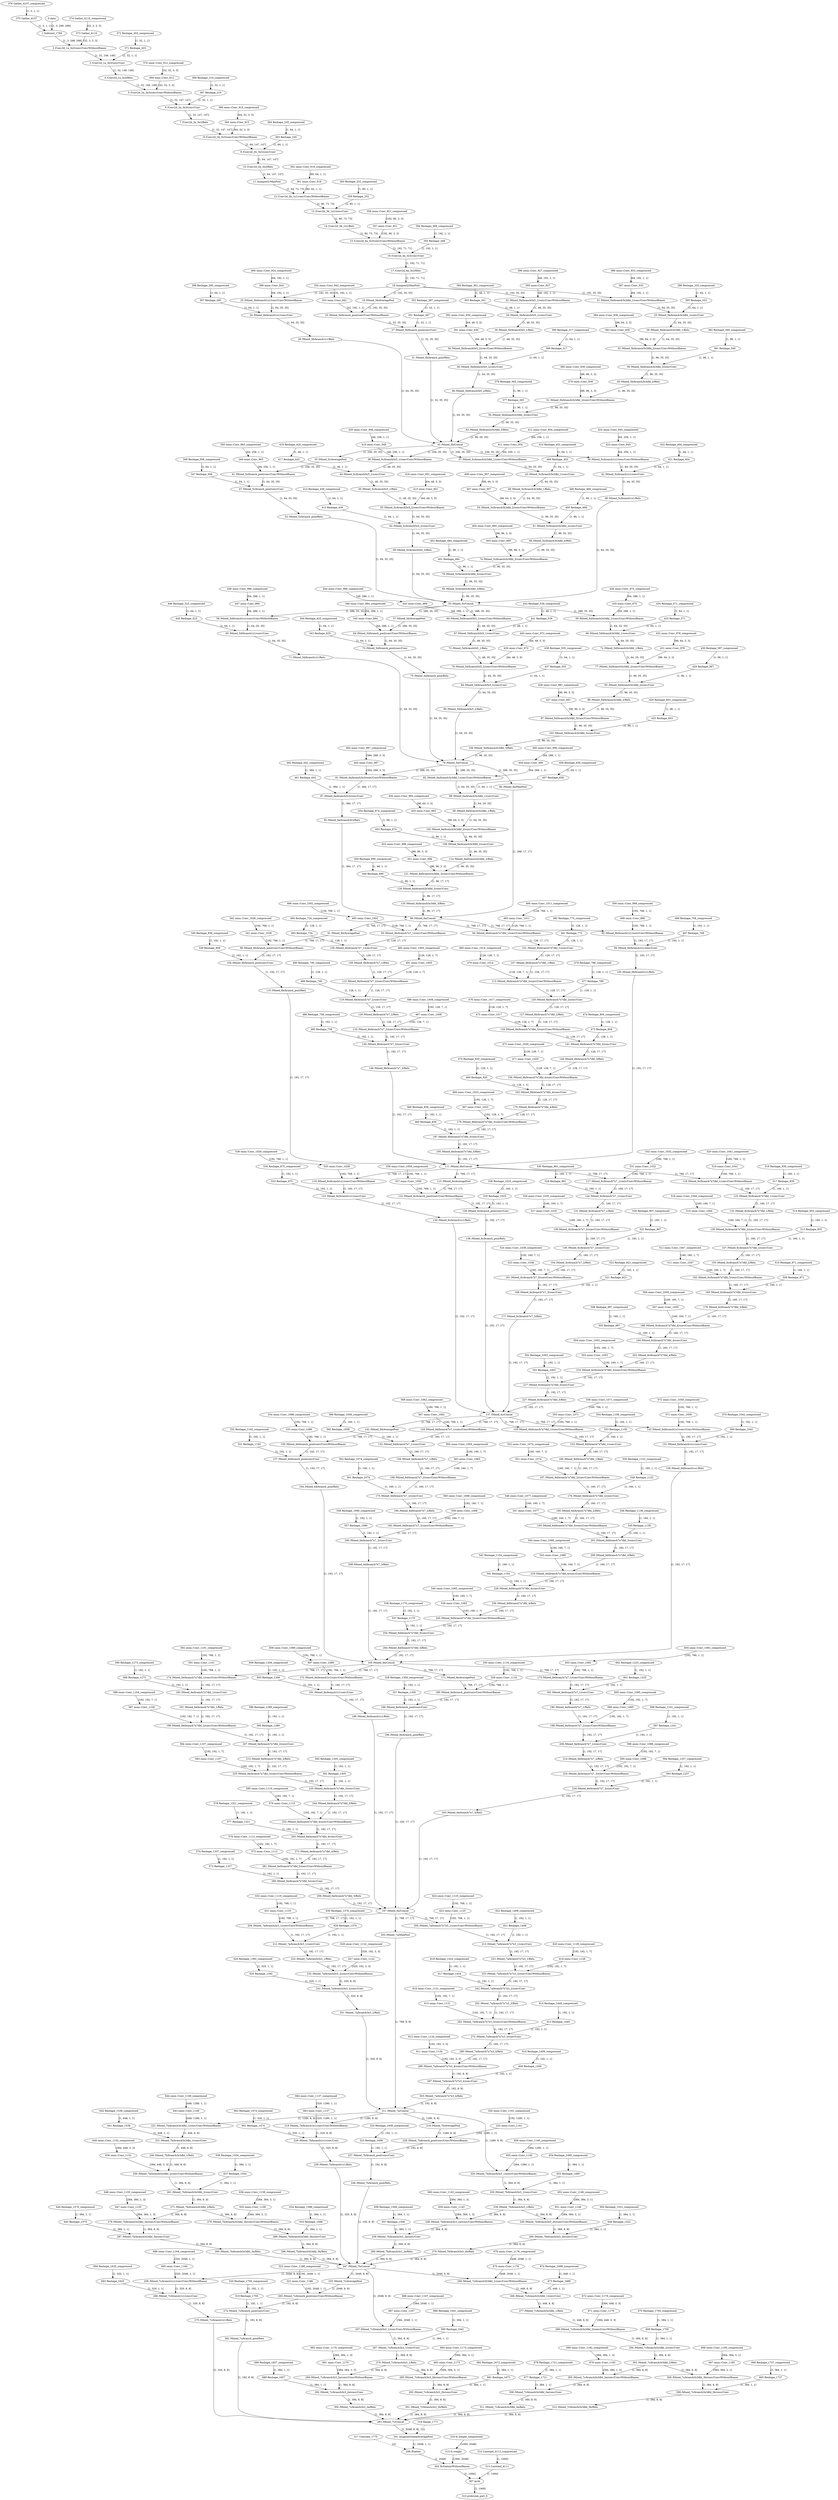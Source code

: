 strict digraph  {
"0 data" [id=0, type=Parameter];
"1 Subtract_1794" [id=1, type=Subtract];
"2 /Conv2d_1a_3x3/conv/Conv/WithoutBiases" [id=2, type=Convolution];
"3 /Conv2d_1a_3x3/conv/Conv" [id=3, type=Add];
"4 /Conv2d_1a_3x3/Relu" [id=4, type=Relu];
"5 /Conv2d_2a_3x3/conv/Conv/WithoutBiases" [id=5, type=Convolution];
"6 /Conv2d_2a_3x3/conv/Conv" [id=6, type=Add];
"7 /Conv2d_2a_3x3/Relu" [id=7, type=Relu];
"8 /Conv2d_2b_3x3/conv/Conv/WithoutBiases" [id=8, type=Convolution];
"9 /Conv2d_2b_3x3/conv/Conv" [id=9, type=Add];
"10 /Conv2d_2b_3x3/Relu" [id=10, type=Relu];
"11 /maxpool1/MaxPool" [id=11, type=MaxPool];
"12 /Conv2d_3b_1x1/conv/Conv/WithoutBiases" [id=12, type=Convolution];
"13 /Conv2d_3b_1x1/conv/Conv" [id=13, type=Add];
"14 /Conv2d_3b_1x1/Relu" [id=14, type=Relu];
"15 /Conv2d_4a_3x3/conv/Conv/WithoutBiases" [id=15, type=Convolution];
"16 /Conv2d_4a_3x3/conv/Conv" [id=16, type=Add];
"17 /Conv2d_4a_3x3/Relu" [id=17, type=Relu];
"18 /maxpool2/MaxPool" [id=18, type=MaxPool];
"19 /Mixed_5b/AveragePool" [id=19, type=AvgPool];
"20 /Mixed_5b/branch1x1/conv/Conv/WithoutBiases" [id=20, type=Convolution];
"21 /Mixed_5b/branch3x3dbl_1/conv/Conv/WithoutBiases" [id=21, type=Convolution];
"22 /Mixed_5b/branch5x5_1/conv/Conv/WithoutBiases" [id=22, type=Convolution];
"23 /Mixed_5b/branch_pool/conv/Conv/WithoutBiases" [id=23, type=Convolution];
"24 /Mixed_5b/branch1x1/conv/Conv" [id=24, type=Add];
"25 /Mixed_5b/branch3x3dbl_1/conv/Conv" [id=25, type=Add];
"26 /Mixed_5b/branch5x5_1/conv/Conv" [id=26, type=Add];
"27 /Mixed_5b/branch_pool/conv/Conv" [id=27, type=Add];
"28 /Mixed_5b/branch1x1/Relu" [id=28, type=Relu];
"29 /Mixed_5b/branch3x3dbl_1/Relu" [id=29, type=Relu];
"30 /Mixed_5b/branch5x5_1/Relu" [id=30, type=Relu];
"31 /Mixed_5b/branch_pool/Relu" [id=31, type=Relu];
"32 /Mixed_5b/Concat" [id=32, type=Concat];
"33 /Mixed_5b/branch3x3dbl_2/conv/Conv/WithoutBiases" [id=33, type=Convolution];
"34 /Mixed_5b/branch5x5_2/conv/Conv/WithoutBiases" [id=34, type=Convolution];
"35 /Mixed_5c/AveragePool" [id=35, type=AvgPool];
"36 /Mixed_5c/branch1x1/conv/Conv/WithoutBiases" [id=36, type=Convolution];
"37 /Mixed_5c/branch3x3dbl_1/conv/Conv/WithoutBiases" [id=37, type=Convolution];
"38 /Mixed_5c/branch5x5_1/conv/Conv/WithoutBiases" [id=38, type=Convolution];
"39 /Mixed_5b/branch3x3dbl_2/conv/Conv" [id=39, type=Add];
"40 /Mixed_5b/branch5x5_2/conv/Conv" [id=40, type=Add];
"41 /Mixed_5c/branch_pool/conv/Conv/WithoutBiases" [id=41, type=Convolution];
"42 /Mixed_5c/branch1x1/conv/Conv" [id=42, type=Add];
"43 /Mixed_5c/branch3x3dbl_1/conv/Conv" [id=43, type=Add];
"44 /Mixed_5c/branch5x5_1/conv/Conv" [id=44, type=Add];
"45 /Mixed_5b/branch3x3dbl_2/Relu" [id=45, type=Relu];
"46 /Mixed_5b/branch5x5_2/Relu" [id=46, type=Relu];
"47 /Mixed_5c/branch_pool/conv/Conv" [id=47, type=Add];
"48 /Mixed_5c/branch1x1/Relu" [id=48, type=Relu];
"49 /Mixed_5c/branch3x3dbl_1/Relu" [id=49, type=Relu];
"50 /Mixed_5c/branch5x5_1/Relu" [id=50, type=Relu];
"51 /Mixed_5b/branch3x3dbl_3/conv/Conv/WithoutBiases" [id=51, type=Convolution];
"52 /Mixed_5c/branch_pool/Relu" [id=52, type=Relu];
"53 /Mixed_5c/Concat" [id=53, type=Concat];
"54 /Mixed_5c/branch3x3dbl_2/conv/Conv/WithoutBiases" [id=54, type=Convolution];
"55 /Mixed_5c/branch5x5_2/conv/Conv/WithoutBiases" [id=55, type=Convolution];
"56 /Mixed_5b/branch3x3dbl_3/conv/Conv" [id=56, type=Add];
"57 /Mixed_5d/AveragePool" [id=57, type=AvgPool];
"58 /Mixed_5d/branch1x1/conv/Conv/WithoutBiases" [id=58, type=Convolution];
"59 /Mixed_5d/branch3x3dbl_1/conv/Conv/WithoutBiases" [id=59, type=Convolution];
"60 /Mixed_5d/branch5x5_1/conv/Conv/WithoutBiases" [id=60, type=Convolution];
"61 /Mixed_5c/branch3x3dbl_2/conv/Conv" [id=61, type=Add];
"62 /Mixed_5c/branch5x5_2/conv/Conv" [id=62, type=Add];
"63 /Mixed_5b/branch3x3dbl_3/Relu" [id=63, type=Relu];
"64 /Mixed_5d/branch_pool/conv/Conv/WithoutBiases" [id=64, type=Convolution];
"65 /Mixed_5d/branch1x1/conv/Conv" [id=65, type=Add];
"66 /Mixed_5d/branch3x3dbl_1/conv/Conv" [id=66, type=Add];
"67 /Mixed_5d/branch5x5_1/conv/Conv" [id=67, type=Add];
"68 /Mixed_5c/branch3x3dbl_2/Relu" [id=68, type=Relu];
"69 /Mixed_5c/branch5x5_2/Relu" [id=69, type=Relu];
"70 /Mixed_5d/branch_pool/conv/Conv" [id=70, type=Add];
"71 /Mixed_5d/branch1x1/Relu" [id=71, type=Relu];
"72 /Mixed_5d/branch3x3dbl_1/Relu" [id=72, type=Relu];
"73 /Mixed_5d/branch5x5_1/Relu" [id=73, type=Relu];
"74 /Mixed_5c/branch3x3dbl_3/conv/Conv/WithoutBiases" [id=74, type=Convolution];
"75 /Mixed_5d/branch_pool/Relu" [id=75, type=Relu];
"76 /Mixed_5d/Concat" [id=76, type=Concat];
"77 /Mixed_5d/branch3x3dbl_2/conv/Conv/WithoutBiases" [id=77, type=Convolution];
"78 /Mixed_5d/branch5x5_2/conv/Conv/WithoutBiases" [id=78, type=Convolution];
"79 /Mixed_5c/branch3x3dbl_3/conv/Conv" [id=79, type=Add];
"80 /Mixed_6a/MaxPool" [id=80, type=MaxPool];
"81 /Mixed_6a/branch3x3/conv/Conv/WithoutBiases" [id=81, type=Convolution];
"82 /Mixed_6a/branch3x3dbl_1/conv/Conv/WithoutBiases" [id=82, type=Convolution];
"83 /Mixed_5d/branch3x3dbl_2/conv/Conv" [id=83, type=Add];
"84 /Mixed_5d/branch5x5_2/conv/Conv" [id=84, type=Add];
"85 /Mixed_5c/branch3x3dbl_3/Relu" [id=85, type=Relu];
"86 /Mixed_6a/Concat" [id=86, type=Concat];
"87 /Mixed_6a/branch3x3/conv/Conv" [id=87, type=Add];
"88 /Mixed_6a/branch3x3dbl_1/conv/Conv" [id=88, type=Add];
"89 /Mixed_5d/branch3x3dbl_2/Relu" [id=89, type=Relu];
"90 /Mixed_5d/branch5x5_2/Relu" [id=90, type=Relu];
"91 /Mixed_6b/AveragePool" [id=91, type=AvgPool];
"92 /Mixed_6b/branch1x1/conv/Conv/WithoutBiases" [id=92, type=Convolution];
"93 /Mixed_6b/branch7x7_1/conv/Conv/WithoutBiases" [id=93, type=Convolution];
"94 /Mixed_6b/branch7x7dbl_1/conv/Conv/WithoutBiases" [id=94, type=Convolution];
"95 /Mixed_6a/branch3x3/Relu" [id=95, type=Relu];
"96 /Mixed_6a/branch3x3dbl_1/Relu" [id=96, type=Relu];
"97 /Mixed_5d/branch3x3dbl_3/conv/Conv/WithoutBiases" [id=97, type=Convolution];
"98 /Mixed_6b/branch_pool/conv/Conv/WithoutBiases" [id=98, type=Convolution];
"99 /Mixed_6b/branch1x1/conv/Conv" [id=99, type=Add];
"100 /Mixed_6b/branch7x7_1/conv/Conv" [id=100, type=Add];
"101 /Mixed_6b/branch7x7dbl_1/conv/Conv" [id=101, type=Add];
"102 /Mixed_6a/branch3x3dbl_2/conv/Conv/WithoutBiases" [id=102, type=Convolution];
"103 /Mixed_5d/branch3x3dbl_3/conv/Conv" [id=103, type=Add];
"104 /Mixed_6b/branch_pool/conv/Conv" [id=104, type=Add];
"105 /Mixed_6b/branch1x1/Relu" [id=105, type=Relu];
"106 /Mixed_6b/branch7x7_1/Relu" [id=106, type=Relu];
"107 /Mixed_6b/branch7x7dbl_1/Relu" [id=107, type=Relu];
"108 /Mixed_6a/branch3x3dbl_2/conv/Conv" [id=108, type=Add];
"109 /Mixed_5d/branch3x3dbl_3/Relu" [id=109, type=Relu];
"110 /Mixed_6b/branch_pool/Relu" [id=110, type=Relu];
"111 /Mixed_6b/Concat" [id=111, type=Concat];
"112 /Mixed_6b/branch7x7_2/conv/Conv/WithoutBiases" [id=112, type=Convolution];
"113 /Mixed_6b/branch7x7dbl_2/conv/Conv/WithoutBiases" [id=113, type=Convolution];
"114 /Mixed_6a/branch3x3dbl_2/Relu" [id=114, type=Relu];
"115 /Mixed_6c/AveragePool" [id=115, type=AvgPool];
"116 /Mixed_6c/branch1x1/conv/Conv/WithoutBiases" [id=116, type=Convolution];
"117 /Mixed_6c/branch7x7_1/conv/Conv/WithoutBiases" [id=117, type=Convolution];
"118 /Mixed_6c/branch7x7dbl_1/conv/Conv/WithoutBiases" [id=118, type=Convolution];
"119 /Mixed_6b/branch7x7_2/conv/Conv" [id=119, type=Add];
"120 /Mixed_6b/branch7x7dbl_2/conv/Conv" [id=120, type=Add];
"121 /Mixed_6a/branch3x3dbl_3/conv/Conv/WithoutBiases" [id=121, type=Convolution];
"122 /Mixed_6c/branch_pool/conv/Conv/WithoutBiases" [id=122, type=Convolution];
"123 /Mixed_6c/branch1x1/conv/Conv" [id=123, type=Add];
"124 /Mixed_6c/branch7x7_1/conv/Conv" [id=124, type=Add];
"125 /Mixed_6c/branch7x7dbl_1/conv/Conv" [id=125, type=Add];
"126 /Mixed_6b/branch7x7_2/Relu" [id=126, type=Relu];
"127 /Mixed_6b/branch7x7dbl_2/Relu" [id=127, type=Relu];
"128 /Mixed_6a/branch3x3dbl_3/conv/Conv" [id=128, type=Add];
"129 /Mixed_6c/branch_pool/conv/Conv" [id=129, type=Add];
"130 /Mixed_6c/branch1x1/Relu" [id=130, type=Relu];
"131 /Mixed_6c/branch7x7_1/Relu" [id=131, type=Relu];
"132 /Mixed_6c/branch7x7dbl_1/Relu" [id=132, type=Relu];
"133 /Mixed_6b/branch7x7_3/conv/Conv/WithoutBiases" [id=133, type=Convolution];
"134 /Mixed_6b/branch7x7dbl_3/conv/Conv/WithoutBiases" [id=134, type=Convolution];
"135 /Mixed_6a/branch3x3dbl_3/Relu" [id=135, type=Relu];
"136 /Mixed_6c/branch_pool/Relu" [id=136, type=Relu];
"137 /Mixed_6c/Concat" [id=137, type=Concat];
"138 /Mixed_6c/branch7x7_2/conv/Conv/WithoutBiases" [id=138, type=Convolution];
"139 /Mixed_6c/branch7x7dbl_2/conv/Conv/WithoutBiases" [id=139, type=Convolution];
"140 /Mixed_6b/branch7x7_3/conv/Conv" [id=140, type=Add];
"141 /Mixed_6b/branch7x7dbl_3/conv/Conv" [id=141, type=Add];
"142 /Mixed_6d/AveragePool" [id=142, type=AvgPool];
"143 /Mixed_6d/branch1x1/conv/Conv/WithoutBiases" [id=143, type=Convolution];
"144 /Mixed_6d/branch7x7_1/conv/Conv/WithoutBiases" [id=144, type=Convolution];
"145 /Mixed_6d/branch7x7dbl_1/conv/Conv/WithoutBiases" [id=145, type=Convolution];
"146 /Mixed_6c/branch7x7_2/conv/Conv" [id=146, type=Add];
"147 /Mixed_6c/branch7x7dbl_2/conv/Conv" [id=147, type=Add];
"148 /Mixed_6b/branch7x7_3/Relu" [id=148, type=Relu];
"149 /Mixed_6b/branch7x7dbl_3/Relu" [id=149, type=Relu];
"150 /Mixed_6d/branch_pool/conv/Conv/WithoutBiases" [id=150, type=Convolution];
"151 /Mixed_6d/branch1x1/conv/Conv" [id=151, type=Add];
"152 /Mixed_6d/branch7x7_1/conv/Conv" [id=152, type=Add];
"153 /Mixed_6d/branch7x7dbl_1/conv/Conv" [id=153, type=Add];
"154 /Mixed_6c/branch7x7_2/Relu" [id=154, type=Relu];
"155 /Mixed_6c/branch7x7dbl_2/Relu" [id=155, type=Relu];
"156 /Mixed_6b/branch7x7dbl_4/conv/Conv/WithoutBiases" [id=156, type=Convolution];
"157 /Mixed_6d/branch_pool/conv/Conv" [id=157, type=Add];
"158 /Mixed_6d/branch1x1/Relu" [id=158, type=Relu];
"159 /Mixed_6d/branch7x7_1/Relu" [id=159, type=Relu];
"160 /Mixed_6d/branch7x7dbl_1/Relu" [id=160, type=Relu];
"161 /Mixed_6c/branch7x7_3/conv/Conv/WithoutBiases" [id=161, type=Convolution];
"162 /Mixed_6c/branch7x7dbl_3/conv/Conv/WithoutBiases" [id=162, type=Convolution];
"163 /Mixed_6b/branch7x7dbl_4/conv/Conv" [id=163, type=Add];
"164 /Mixed_6d/branch_pool/Relu" [id=164, type=Relu];
"165 /Mixed_6d/Concat" [id=165, type=Concat];
"166 /Mixed_6d/branch7x7_2/conv/Conv/WithoutBiases" [id=166, type=Convolution];
"167 /Mixed_6d/branch7x7dbl_2/conv/Conv/WithoutBiases" [id=167, type=Convolution];
"168 /Mixed_6c/branch7x7_3/conv/Conv" [id=168, type=Add];
"169 /Mixed_6c/branch7x7dbl_3/conv/Conv" [id=169, type=Add];
"170 /Mixed_6b/branch7x7dbl_4/Relu" [id=170, type=Relu];
"171 /Mixed_6e/AveragePool" [id=171, type=AvgPool];
"172 /Mixed_6e/branch1x1/conv/Conv/WithoutBiases" [id=172, type=Convolution];
"173 /Mixed_6e/branch7x7_1/conv/Conv/WithoutBiases" [id=173, type=Convolution];
"174 /Mixed_6e/branch7x7dbl_1/conv/Conv/WithoutBiases" [id=174, type=Convolution];
"175 /Mixed_6d/branch7x7_2/conv/Conv" [id=175, type=Add];
"176 /Mixed_6d/branch7x7dbl_2/conv/Conv" [id=176, type=Add];
"177 /Mixed_6c/branch7x7_3/Relu" [id=177, type=Relu];
"178 /Mixed_6c/branch7x7dbl_3/Relu" [id=178, type=Relu];
"179 /Mixed_6b/branch7x7dbl_5/conv/Conv/WithoutBiases" [id=179, type=Convolution];
"180 /Mixed_6e/branch_pool/conv/Conv/WithoutBiases" [id=180, type=Convolution];
"181 /Mixed_6e/branch1x1/conv/Conv" [id=181, type=Add];
"182 /Mixed_6e/branch7x7_1/conv/Conv" [id=182, type=Add];
"183 /Mixed_6e/branch7x7dbl_1/conv/Conv" [id=183, type=Add];
"184 /Mixed_6d/branch7x7_2/Relu" [id=184, type=Relu];
"185 /Mixed_6d/branch7x7dbl_2/Relu" [id=185, type=Relu];
"186 /Mixed_6c/branch7x7dbl_4/conv/Conv/WithoutBiases" [id=186, type=Convolution];
"187 /Mixed_6b/branch7x7dbl_5/conv/Conv" [id=187, type=Add];
"188 /Mixed_6e/branch_pool/conv/Conv" [id=188, type=Add];
"189 /Mixed_6e/branch1x1/Relu" [id=189, type=Relu];
"190 /Mixed_6e/branch7x7_1/Relu" [id=190, type=Relu];
"191 /Mixed_6e/branch7x7dbl_1/Relu" [id=191, type=Relu];
"192 /Mixed_6d/branch7x7_3/conv/Conv/WithoutBiases" [id=192, type=Convolution];
"193 /Mixed_6d/branch7x7dbl_3/conv/Conv/WithoutBiases" [id=193, type=Convolution];
"194 /Mixed_6c/branch7x7dbl_4/conv/Conv" [id=194, type=Add];
"195 /Mixed_6b/branch7x7dbl_5/Relu" [id=195, type=Relu];
"196 /Mixed_6e/branch_pool/Relu" [id=196, type=Relu];
"197 /Mixed_6e/Concat" [id=197, type=Concat];
"198 /Mixed_6e/branch7x7_2/conv/Conv/WithoutBiases" [id=198, type=Convolution];
"199 /Mixed_6e/branch7x7dbl_2/conv/Conv/WithoutBiases" [id=199, type=Convolution];
"200 /Mixed_6d/branch7x7_3/conv/Conv" [id=200, type=Add];
"201 /Mixed_6d/branch7x7dbl_3/conv/Conv" [id=201, type=Add];
"202 /Mixed_6c/branch7x7dbl_4/Relu" [id=202, type=Relu];
"203 /Mixed_7a/MaxPool" [id=203, type=MaxPool];
"204 /Mixed_7a/branch3x3_1/conv/Conv/WithoutBiases" [id=204, type=Convolution];
"205 /Mixed_7a/branch7x7x3_1/conv/Conv/WithoutBiases" [id=205, type=Convolution];
"206 /Mixed_6e/branch7x7_2/conv/Conv" [id=206, type=Add];
"207 /Mixed_6e/branch7x7dbl_2/conv/Conv" [id=207, type=Add];
"208 /Mixed_6d/branch7x7_3/Relu" [id=208, type=Relu];
"209 /Mixed_6d/branch7x7dbl_3/Relu" [id=209, type=Relu];
"210 /Mixed_6c/branch7x7dbl_5/conv/Conv/WithoutBiases" [id=210, type=Convolution];
"211 /Mixed_7a/Concat" [id=211, type=Concat];
"212 /Mixed_7a/branch3x3_1/conv/Conv" [id=212, type=Add];
"213 /Mixed_7a/branch7x7x3_1/conv/Conv" [id=213, type=Add];
"214 /Mixed_6e/branch7x7_2/Relu" [id=214, type=Relu];
"215 /Mixed_6e/branch7x7dbl_2/Relu" [id=215, type=Relu];
"216 /Mixed_6d/branch7x7dbl_4/conv/Conv/WithoutBiases" [id=216, type=Convolution];
"217 /Mixed_6c/branch7x7dbl_5/conv/Conv" [id=217, type=Add];
"218 /Mixed_7b/AveragePool" [id=218, type=AvgPool];
"219 /Mixed_7b/branch1x1/conv/Conv/WithoutBiases" [id=219, type=Convolution];
"220 /Mixed_7b/branch3x3_1/conv/Conv/WithoutBiases" [id=220, type=Convolution];
"221 /Mixed_7b/branch3x3dbl_1/conv/Conv/WithoutBiases" [id=221, type=Convolution];
"222 /Mixed_7a/branch3x3_1/Relu" [id=222, type=Relu];
"223 /Mixed_7a/branch7x7x3_1/Relu" [id=223, type=Relu];
"224 /Mixed_6e/branch7x7_3/conv/Conv/WithoutBiases" [id=224, type=Convolution];
"225 /Mixed_6e/branch7x7dbl_3/conv/Conv/WithoutBiases" [id=225, type=Convolution];
"226 /Mixed_6d/branch7x7dbl_4/conv/Conv" [id=226, type=Add];
"227 /Mixed_6c/branch7x7dbl_5/Relu" [id=227, type=Relu];
"228 /Mixed_7b/branch_pool/conv/Conv/WithoutBiases" [id=228, type=Convolution];
"229 /Mixed_7b/branch1x1/conv/Conv" [id=229, type=Add];
"230 /Mixed_7b/branch3x3_1/conv/Conv" [id=230, type=Add];
"231 /Mixed_7b/branch3x3dbl_1/conv/Conv" [id=231, type=Add];
"232 /Mixed_7a/branch3x3_2/conv/Conv/WithoutBiases" [id=232, type=Convolution];
"233 /Mixed_7a/branch7x7x3_2/conv/Conv/WithoutBiases" [id=233, type=Convolution];
"234 /Mixed_6e/branch7x7_3/conv/Conv" [id=234, type=Add];
"235 /Mixed_6e/branch7x7dbl_3/conv/Conv" [id=235, type=Add];
"236 /Mixed_6d/branch7x7dbl_4/Relu" [id=236, type=Relu];
"237 /Mixed_7b/branch_pool/conv/Conv" [id=237, type=Add];
"238 /Mixed_7b/branch1x1/Relu" [id=238, type=Relu];
"239 /Mixed_7b/branch3x3_1/Relu" [id=239, type=Relu];
"240 /Mixed_7b/branch3x3dbl_1/Relu" [id=240, type=Relu];
"241 /Mixed_7a/branch3x3_2/conv/Conv" [id=241, type=Add];
"242 /Mixed_7a/branch7x7x3_2/conv/Conv" [id=242, type=Add];
"243 /Mixed_6e/branch7x7_3/Relu" [id=243, type=Relu];
"244 /Mixed_6e/branch7x7dbl_3/Relu" [id=244, type=Relu];
"245 /Mixed_6d/branch7x7dbl_5/conv/Conv/WithoutBiases" [id=245, type=Convolution];
"246 /Mixed_7b/branch_pool/Relu" [id=246, type=Relu];
"247 /Mixed_7b/Concat" [id=247, type=Concat];
"248 /Mixed_7b/branch3x3_2a/conv/Conv/WithoutBiases" [id=248, type=Convolution];
"249 /Mixed_7b/branch3x3_2b/conv/Conv/WithoutBiases" [id=249, type=Convolution];
"250 /Mixed_7b/branch3x3dbl_2/conv/Conv/WithoutBiases" [id=250, type=Convolution];
"251 /Mixed_7a/branch3x3_2/Relu" [id=251, type=Relu];
"252 /Mixed_7a/branch7x7x3_2/Relu" [id=252, type=Relu];
"253 /Mixed_6e/branch7x7dbl_4/conv/Conv/WithoutBiases" [id=253, type=Convolution];
"254 /Mixed_6d/branch7x7dbl_5/conv/Conv" [id=254, type=Add];
"255 /Mixed_7c/AveragePool" [id=255, type=AvgPool];
"256 /Mixed_7c/branch1x1/conv/Conv/WithoutBiases" [id=256, type=Convolution];
"257 /Mixed_7c/branch3x3_1/conv/Conv/WithoutBiases" [id=257, type=Convolution];
"258 /Mixed_7c/branch3x3dbl_1/conv/Conv/WithoutBiases" [id=258, type=Convolution];
"259 /Mixed_7b/branch3x3_2a/conv/Conv" [id=259, type=Add];
"260 /Mixed_7b/branch3x3_2b/conv/Conv" [id=260, type=Add];
"261 /Mixed_7b/branch3x3dbl_2/conv/Conv" [id=261, type=Add];
"262 /Mixed_7a/branch7x7x3_3/conv/Conv/WithoutBiases" [id=262, type=Convolution];
"263 /Mixed_6e/branch7x7dbl_4/conv/Conv" [id=263, type=Add];
"264 /Mixed_6d/branch7x7dbl_5/Relu" [id=264, type=Relu];
"265 /Mixed_7c/branch_pool/conv/Conv/WithoutBiases" [id=265, type=Convolution];
"266 /Mixed_7c/branch1x1/conv/Conv" [id=266, type=Add];
"267 /Mixed_7c/branch3x3_1/conv/Conv" [id=267, type=Add];
"268 /Mixed_7c/branch3x3dbl_1/conv/Conv" [id=268, type=Add];
"269 /Mixed_7b/branch3x3_2a/Relu" [id=269, type=Relu];
"270 /Mixed_7b/branch3x3_2b/Relu" [id=270, type=Relu];
"271 /Mixed_7b/branch3x3dbl_2/Relu" [id=271, type=Relu];
"272 /Mixed_7a/branch7x7x3_3/conv/Conv" [id=272, type=Add];
"273 /Mixed_6e/branch7x7dbl_4/Relu" [id=273, type=Relu];
"274 /Mixed_7c/branch_pool/conv/Conv" [id=274, type=Add];
"275 /Mixed_7c/branch1x1/Relu" [id=275, type=Relu];
"276 /Mixed_7c/branch3x3_1/Relu" [id=276, type=Relu];
"277 /Mixed_7c/branch3x3dbl_1/Relu" [id=277, type=Relu];
"278 /Mixed_7b/branch3x3dbl_3a/conv/Conv/WithoutBiases" [id=278, type=Convolution];
"279 /Mixed_7b/branch3x3dbl_3b/conv/Conv/WithoutBiases" [id=279, type=Convolution];
"280 /Mixed_7a/branch7x7x3_3/Relu" [id=280, type=Relu];
"281 /Mixed_6e/branch7x7dbl_5/conv/Conv/WithoutBiases" [id=281, type=Convolution];
"282 /Mixed_7c/branch_pool/Relu" [id=282, type=Relu];
"283 /Mixed_7c/Concat" [id=283, type=Concat];
"284 /Mixed_7c/branch3x3_2a/conv/Conv/WithoutBiases" [id=284, type=Convolution];
"285 /Mixed_7c/branch3x3_2b/conv/Conv/WithoutBiases" [id=285, type=Convolution];
"286 /Mixed_7c/branch3x3dbl_2/conv/Conv/WithoutBiases" [id=286, type=Convolution];
"287 /Mixed_7b/branch3x3dbl_3a/conv/Conv" [id=287, type=Add];
"288 /Mixed_7b/branch3x3dbl_3b/conv/Conv" [id=288, type=Add];
"289 /Mixed_7a/branch7x7x3_4/conv/Conv/WithoutBiases" [id=289, type=Convolution];
"290 /Mixed_6e/branch7x7dbl_5/conv/Conv" [id=290, type=Add];
"291 /avgpool/GlobalAveragePool" [id=291, type=ReduceMean];
"292 /Mixed_7c/branch3x3_2a/conv/Conv" [id=292, type=Add];
"293 /Mixed_7c/branch3x3_2b/conv/Conv" [id=293, type=Add];
"294 /Mixed_7c/branch3x3dbl_2/conv/Conv" [id=294, type=Add];
"295 /Mixed_7b/branch3x3dbl_3a/Relu" [id=295, type=Relu];
"296 /Mixed_7b/branch3x3dbl_3b/Relu" [id=296, type=Relu];
"297 /Mixed_7a/branch7x7x3_4/conv/Conv" [id=297, type=Add];
"298 /Mixed_6e/branch7x7dbl_5/Relu" [id=298, type=Relu];
"299 /Flatten" [id=299, type=Reshape];
"300 /Mixed_7c/branch3x3_2a/Relu" [id=300, type=Relu];
"301 /Mixed_7c/branch3x3_2b/Relu" [id=301, type=Relu];
"302 /Mixed_7c/branch3x3dbl_2/Relu" [id=302, type=Relu];
"303 /Mixed_7a/branch7x7x3_4/Relu" [id=303, type=Relu];
"304 /fc/Gemm/WithoutBiases" [id=304, type=MatMul];
"305 /Mixed_7c/branch3x3dbl_3a/conv/Conv/WithoutBiases" [id=305, type=Convolution];
"306 /Mixed_7c/branch3x3dbl_3b/conv/Conv/WithoutBiases" [id=306, type=Convolution];
"307 prob" [id=307, type=Add];
"308 /Mixed_7c/branch3x3dbl_3a/conv/Conv" [id=308, type=Add];
"309 /Mixed_7c/branch3x3dbl_3b/conv/Conv" [id=309, type=Add];
"310 prob/sink_port_0" [id=310, type=Result];
"311 /Mixed_7c/branch3x3dbl_3a/Relu" [id=311, type=Relu];
"312 /Mixed_7c/branch3x3dbl_3b/Relu" [id=312, type=Relu];
"313 Constant_4111" [id=313, type=Convert];
"314 Constant_4111_compressed" [id=314, type=Constant];
"315 fc.weight" [id=315, type=Convert];
"316 fc.weight_compressed" [id=316, type=Constant];
"317 Constant_1775" [id=317, type=Constant];
"318 Range_1771" [id=318, type=Constant];
"319 Reshape_1759" [id=319, type=Convert];
"320 Reshape_1759_compressed" [id=320, type=Constant];
"321 onnx^^Conv_1188" [id=321, label="321 onnx::Conv_1188", type=Convert];
"322 onnx^^Conv_1188_compressed" [id=322, label="322 onnx::Conv_1188_compressed", type=Constant];
"323 Reshape_1608" [id=323, type=Convert];
"324 Reshape_1608_compressed" [id=324, type=Constant];
"325 onnx^^Conv_1161" [id=325, label="325 onnx::Conv_1161", type=Convert];
"326 onnx^^Conv_1161_compressed" [id=326, label="326 onnx::Conv_1161_compressed", type=Constant];
"327 Reshape_1359" [id=327, type=Convert];
"328 Reshape_1359_compressed" [id=328, type=Constant];
"329 onnx^^Conv_1116" [id=329, label="329 onnx::Conv_1116", type=Convert];
"330 onnx^^Conv_1116_compressed" [id=330, label="330 onnx::Conv_1116_compressed", type=Constant];
"331 Reshape_1192" [id=331, type=Convert];
"332 Reshape_1192_compressed" [id=332, type=Constant];
"333 onnx^^Conv_1086" [id=333, label="333 onnx::Conv_1086", type=Convert];
"334 onnx^^Conv_1086_compressed" [id=334, label="334 onnx::Conv_1086_compressed", type=Constant];
"335 Reshape_1025" [id=335, type=Convert];
"336 Reshape_1025_compressed" [id=336, type=Constant];
"337 onnx^^Conv_1056" [id=337, label="337 onnx::Conv_1056", type=Convert];
"338 onnx^^Conv_1056_compressed" [id=338, label="338 onnx::Conv_1056_compressed", type=Constant];
"339 Reshape_858" [id=339, type=Convert];
"340 Reshape_858_compressed" [id=340, type=Constant];
"341 onnx^^Conv_1026" [id=341, label="341 onnx::Conv_1026", type=Convert];
"342 onnx^^Conv_1026_compressed" [id=342, label="342 onnx::Conv_1026_compressed", type=Constant];
"343 Reshape_625" [id=343, type=Convert];
"344 Reshape_625_compressed" [id=344, type=Constant];
"345 onnx^^Conv_984" [id=345, label="345 onnx::Conv_984", type=Convert];
"346 onnx^^Conv_984_compressed" [id=346, label="346 onnx::Conv_984_compressed", type=Constant];
"347 Reshape_506" [id=347, type=Convert];
"348 Reshape_506_compressed" [id=348, type=Constant];
"349 onnx^^Conv_963" [id=349, label="349 onnx::Conv_963", type=Convert];
"350 onnx^^Conv_963_compressed" [id=350, label="350 onnx::Conv_963_compressed", type=Constant];
"351 Reshape_387" [id=351, type=Convert];
"352 Reshape_387_compressed" [id=352, type=Constant];
"353 onnx^^Conv_942" [id=353, label="353 onnx::Conv_942", type=Convert];
"354 onnx^^Conv_942_compressed" [id=354, label="354 onnx::Conv_942_compressed", type=Constant];
"355 Reshape_268" [id=355, type=Convert];
"356 Reshape_268_compressed" [id=356, type=Constant];
"357 onnx^^Conv_921" [id=357, label="357 onnx::Conv_921", type=Convert];
"358 onnx^^Conv_921_compressed" [id=358, label="358 onnx::Conv_921_compressed", type=Constant];
"359 Reshape_252" [id=359, type=Convert];
"360 Reshape_252_compressed" [id=360, type=Constant];
"361 onnx^^Conv_918" [id=361, label="361 onnx::Conv_918", type=Convert];
"362 onnx^^Conv_918_compressed" [id=362, label="362 onnx::Conv_918_compressed", type=Constant];
"363 Reshape_235" [id=363, type=Convert];
"364 Reshape_235_compressed" [id=364, type=Constant];
"365 onnx^^Conv_915" [id=365, label="365 onnx::Conv_915", type=Convert];
"366 onnx^^Conv_915_compressed" [id=366, label="366 onnx::Conv_915_compressed", type=Constant];
"367 Reshape_219" [id=367, type=Convert];
"368 Reshape_219_compressed" [id=368, type=Constant];
"369 onnx^^Conv_912" [id=369, label="369 onnx::Conv_912", type=Convert];
"370 onnx^^Conv_912_compressed" [id=370, label="370 onnx::Conv_912_compressed", type=Constant];
"371 Reshape_203" [id=371, type=Convert];
"372 Reshape_203_compressed" [id=372, type=Constant];
"373 Gather_4110" [id=373, type=Convert];
"374 Gather_4110_compressed" [id=374, type=Constant];
"375 Gather_4107" [id=375, type=Convert];
"376 Gather_4107_compressed" [id=376, type=Constant];
"377 Reshape_365" [id=377, type=Convert];
"378 Reshape_365_compressed" [id=378, type=Constant];
"379 onnx^^Conv_939" [id=379, label="379 onnx::Conv_939", type=Convert];
"380 onnx^^Conv_939_compressed" [id=380, label="380 onnx::Conv_939_compressed", type=Constant];
"381 Reshape_349" [id=381, type=Convert];
"382 Reshape_349_compressed" [id=382, type=Constant];
"383 onnx^^Conv_936" [id=383, label="383 onnx::Conv_936", type=Convert];
"384 onnx^^Conv_936_compressed" [id=384, label="384 onnx::Conv_936_compressed", type=Constant];
"385 Reshape_333" [id=385, type=Convert];
"386 Reshape_333_compressed" [id=386, type=Constant];
"387 onnx^^Conv_933" [id=387, label="387 onnx::Conv_933", type=Convert];
"388 onnx^^Conv_933_compressed" [id=388, label="388 onnx::Conv_933_compressed", type=Constant];
"389 Reshape_317" [id=389, type=Convert];
"390 Reshape_317_compressed" [id=390, type=Constant];
"391 onnx^^Conv_930" [id=391, label="391 onnx::Conv_930", type=Convert];
"392 onnx^^Conv_930_compressed" [id=392, label="392 onnx::Conv_930_compressed", type=Constant];
"393 Reshape_301" [id=393, type=Convert];
"394 Reshape_301_compressed" [id=394, type=Constant];
"395 onnx^^Conv_927" [id=395, label="395 onnx::Conv_927", type=Convert];
"396 onnx^^Conv_927_compressed" [id=396, label="396 onnx::Conv_927_compressed", type=Constant];
"397 Reshape_285" [id=397, type=Convert];
"398 Reshape_285_compressed" [id=398, type=Constant];
"399 onnx^^Conv_924" [id=399, label="399 onnx::Conv_924", type=Convert];
"400 onnx^^Conv_924_compressed" [id=400, label="400 onnx::Conv_924_compressed", type=Constant];
"401 Reshape_484" [id=401, type=Convert];
"402 Reshape_484_compressed" [id=402, type=Constant];
"403 onnx^^Conv_960" [id=403, label="403 onnx::Conv_960", type=Convert];
"404 onnx^^Conv_960_compressed" [id=404, label="404 onnx::Conv_960_compressed", type=Constant];
"405 Reshape_468" [id=405, type=Convert];
"406 Reshape_468_compressed" [id=406, type=Constant];
"407 onnx^^Conv_957" [id=407, label="407 onnx::Conv_957", type=Convert];
"408 onnx^^Conv_957_compressed" [id=408, label="408 onnx::Conv_957_compressed", type=Constant];
"409 Reshape_452" [id=409, type=Convert];
"410 Reshape_452_compressed" [id=410, type=Constant];
"411 onnx^^Conv_954" [id=411, label="411 onnx::Conv_954", type=Convert];
"412 onnx^^Conv_954_compressed" [id=412, label="412 onnx::Conv_954_compressed", type=Constant];
"413 Reshape_436" [id=413, type=Convert];
"414 Reshape_436_compressed" [id=414, type=Constant];
"415 onnx^^Conv_951" [id=415, label="415 onnx::Conv_951", type=Convert];
"416 onnx^^Conv_951_compressed" [id=416, label="416 onnx::Conv_951_compressed", type=Constant];
"417 Reshape_420" [id=417, type=Convert];
"418 Reshape_420_compressed" [id=418, type=Constant];
"419 onnx^^Conv_948" [id=419, label="419 onnx::Conv_948", type=Convert];
"420 onnx^^Conv_948_compressed" [id=420, label="420 onnx::Conv_948_compressed", type=Constant];
"421 Reshape_404" [id=421, type=Convert];
"422 Reshape_404_compressed" [id=422, type=Constant];
"423 onnx^^Conv_945" [id=423, label="423 onnx::Conv_945", type=Convert];
"424 onnx^^Conv_945_compressed" [id=424, label="424 onnx::Conv_945_compressed", type=Constant];
"425 Reshape_603" [id=425, type=Convert];
"426 Reshape_603_compressed" [id=426, type=Constant];
"427 onnx^^Conv_981" [id=427, label="427 onnx::Conv_981", type=Convert];
"428 onnx^^Conv_981_compressed" [id=428, label="428 onnx::Conv_981_compressed", type=Constant];
"429 Reshape_587" [id=429, type=Convert];
"430 Reshape_587_compressed" [id=430, type=Constant];
"431 onnx^^Conv_978" [id=431, label="431 onnx::Conv_978", type=Convert];
"432 onnx^^Conv_978_compressed" [id=432, label="432 onnx::Conv_978_compressed", type=Constant];
"433 Reshape_571" [id=433, type=Convert];
"434 Reshape_571_compressed" [id=434, type=Constant];
"435 onnx^^Conv_975" [id=435, label="435 onnx::Conv_975", type=Convert];
"436 onnx^^Conv_975_compressed" [id=436, label="436 onnx::Conv_975_compressed", type=Constant];
"437 Reshape_555" [id=437, type=Convert];
"438 Reshape_555_compressed" [id=438, type=Constant];
"439 onnx^^Conv_972" [id=439, label="439 onnx::Conv_972", type=Convert];
"440 onnx^^Conv_972_compressed" [id=440, label="440 onnx::Conv_972_compressed", type=Constant];
"441 Reshape_539" [id=441, type=Convert];
"442 Reshape_539_compressed" [id=442, type=Constant];
"443 onnx^^Conv_969" [id=443, label="443 onnx::Conv_969", type=Convert];
"444 onnx^^Conv_969_compressed" [id=444, label="444 onnx::Conv_969_compressed", type=Constant];
"445 Reshape_523" [id=445, type=Convert];
"446 Reshape_523_compressed" [id=446, type=Constant];
"447 onnx^^Conv_966" [id=447, label="447 onnx::Conv_966", type=Convert];
"448 onnx^^Conv_966_compressed" [id=448, label="448 onnx::Conv_966_compressed", type=Constant];
"449 Reshape_690" [id=449, type=Convert];
"450 Reshape_690_compressed" [id=450, type=Constant];
"451 onnx^^Conv_996" [id=451, label="451 onnx::Conv_996", type=Convert];
"452 onnx^^Conv_996_compressed" [id=452, label="452 onnx::Conv_996_compressed", type=Constant];
"453 Reshape_674" [id=453, type=Convert];
"454 Reshape_674_compressed" [id=454, type=Constant];
"455 onnx^^Conv_993" [id=455, label="455 onnx::Conv_993", type=Convert];
"456 onnx^^Conv_993_compressed" [id=456, label="456 onnx::Conv_993_compressed", type=Constant];
"457 Reshape_658" [id=457, type=Convert];
"458 Reshape_658_compressed" [id=458, type=Constant];
"459 onnx^^Conv_990" [id=459, label="459 onnx::Conv_990", type=Convert];
"460 onnx^^Conv_990_compressed" [id=460, label="460 onnx::Conv_990_compressed", type=Constant];
"461 Reshape_642" [id=461, type=Convert];
"462 Reshape_642_compressed" [id=462, type=Constant];
"463 onnx^^Conv_987" [id=463, label="463 onnx::Conv_987", type=Convert];
"464 onnx^^Conv_987_compressed" [id=464, label="464 onnx::Conv_987_compressed", type=Constant];
"465 Reshape_836" [id=465, type=Convert];
"466 Reshape_836_compressed" [id=466, type=Constant];
"467 onnx^^Conv_1023" [id=467, label="467 onnx::Conv_1023", type=Convert];
"468 onnx^^Conv_1023_compressed" [id=468, label="468 onnx::Conv_1023_compressed", type=Constant];
"469 Reshape_820" [id=469, type=Convert];
"470 Reshape_820_compressed" [id=470, type=Constant];
"471 onnx^^Conv_1020" [id=471, label="471 onnx::Conv_1020", type=Convert];
"472 onnx^^Conv_1020_compressed" [id=472, label="472 onnx::Conv_1020_compressed", type=Constant];
"473 Reshape_804" [id=473, type=Convert];
"474 Reshape_804_compressed" [id=474, type=Constant];
"475 onnx^^Conv_1017" [id=475, label="475 onnx::Conv_1017", type=Convert];
"476 onnx^^Conv_1017_compressed" [id=476, label="476 onnx::Conv_1017_compressed", type=Constant];
"477 Reshape_788" [id=477, type=Convert];
"478 Reshape_788_compressed" [id=478, type=Constant];
"479 onnx^^Conv_1014" [id=479, label="479 onnx::Conv_1014", type=Convert];
"480 onnx^^Conv_1014_compressed" [id=480, label="480 onnx::Conv_1014_compressed", type=Constant];
"481 Reshape_772" [id=481, type=Convert];
"482 Reshape_772_compressed" [id=482, type=Constant];
"483 onnx^^Conv_1011" [id=483, label="483 onnx::Conv_1011", type=Convert];
"484 onnx^^Conv_1011_compressed" [id=484, label="484 onnx::Conv_1011_compressed", type=Constant];
"485 Reshape_756" [id=485, type=Convert];
"486 Reshape_756_compressed" [id=486, type=Constant];
"487 onnx^^Conv_1008" [id=487, label="487 onnx::Conv_1008", type=Convert];
"488 onnx^^Conv_1008_compressed" [id=488, label="488 onnx::Conv_1008_compressed", type=Constant];
"489 Reshape_740" [id=489, type=Convert];
"490 Reshape_740_compressed" [id=490, type=Constant];
"491 onnx^^Conv_1005" [id=491, label="491 onnx::Conv_1005", type=Convert];
"492 onnx^^Conv_1005_compressed" [id=492, label="492 onnx::Conv_1005_compressed", type=Constant];
"493 Reshape_724" [id=493, type=Convert];
"494 Reshape_724_compressed" [id=494, type=Constant];
"495 onnx^^Conv_1002" [id=495, label="495 onnx::Conv_1002", type=Convert];
"496 onnx^^Conv_1002_compressed" [id=496, label="496 onnx::Conv_1002_compressed", type=Constant];
"497 Reshape_708" [id=497, type=Convert];
"498 Reshape_708_compressed" [id=498, type=Constant];
"499 onnx^^Conv_999" [id=499, label="499 onnx::Conv_999", type=Convert];
"500 onnx^^Conv_999_compressed" [id=500, label="500 onnx::Conv_999_compressed", type=Constant];
"501 Reshape_1003" [id=501, type=Convert];
"502 Reshape_1003_compressed" [id=502, type=Constant];
"503 onnx^^Conv_1053" [id=503, label="503 onnx::Conv_1053", type=Convert];
"504 onnx^^Conv_1053_compressed" [id=504, label="504 onnx::Conv_1053_compressed", type=Constant];
"505 Reshape_987" [id=505, type=Convert];
"506 Reshape_987_compressed" [id=506, type=Constant];
"507 onnx^^Conv_1050" [id=507, label="507 onnx::Conv_1050", type=Convert];
"508 onnx^^Conv_1050_compressed" [id=508, label="508 onnx::Conv_1050_compressed", type=Constant];
"509 Reshape_971" [id=509, type=Convert];
"510 Reshape_971_compressed" [id=510, type=Constant];
"511 onnx^^Conv_1047" [id=511, label="511 onnx::Conv_1047", type=Convert];
"512 onnx^^Conv_1047_compressed" [id=512, label="512 onnx::Conv_1047_compressed", type=Constant];
"513 Reshape_955" [id=513, type=Convert];
"514 Reshape_955_compressed" [id=514, type=Constant];
"515 onnx^^Conv_1044" [id=515, label="515 onnx::Conv_1044", type=Convert];
"516 onnx^^Conv_1044_compressed" [id=516, label="516 onnx::Conv_1044_compressed", type=Constant];
"517 Reshape_939" [id=517, type=Convert];
"518 Reshape_939_compressed" [id=518, type=Constant];
"519 onnx^^Conv_1041" [id=519, label="519 onnx::Conv_1041", type=Convert];
"520 onnx^^Conv_1041_compressed" [id=520, label="520 onnx::Conv_1041_compressed", type=Constant];
"521 Reshape_923" [id=521, type=Convert];
"522 Reshape_923_compressed" [id=522, type=Constant];
"523 onnx^^Conv_1038" [id=523, label="523 onnx::Conv_1038", type=Convert];
"524 onnx^^Conv_1038_compressed" [id=524, label="524 onnx::Conv_1038_compressed", type=Constant];
"525 Reshape_907" [id=525, type=Convert];
"526 Reshape_907_compressed" [id=526, type=Constant];
"527 onnx^^Conv_1035" [id=527, label="527 onnx::Conv_1035", type=Convert];
"528 onnx^^Conv_1035_compressed" [id=528, label="528 onnx::Conv_1035_compressed", type=Constant];
"529 Reshape_891" [id=529, type=Convert];
"530 Reshape_891_compressed" [id=530, type=Constant];
"531 onnx^^Conv_1032" [id=531, label="531 onnx::Conv_1032", type=Convert];
"532 onnx^^Conv_1032_compressed" [id=532, label="532 onnx::Conv_1032_compressed", type=Constant];
"533 Reshape_875" [id=533, type=Convert];
"534 Reshape_875_compressed" [id=534, type=Constant];
"535 onnx^^Conv_1029" [id=535, label="535 onnx::Conv_1029", type=Convert];
"536 onnx^^Conv_1029_compressed" [id=536, label="536 onnx::Conv_1029_compressed", type=Constant];
"537 Reshape_1170" [id=537, type=Convert];
"538 Reshape_1170_compressed" [id=538, type=Constant];
"539 onnx^^Conv_1083" [id=539, label="539 onnx::Conv_1083", type=Convert];
"540 onnx^^Conv_1083_compressed" [id=540, label="540 onnx::Conv_1083_compressed", type=Constant];
"541 Reshape_1154" [id=541, type=Convert];
"542 Reshape_1154_compressed" [id=542, type=Constant];
"543 onnx^^Conv_1080" [id=543, label="543 onnx::Conv_1080", type=Convert];
"544 onnx^^Conv_1080_compressed" [id=544, label="544 onnx::Conv_1080_compressed", type=Constant];
"545 Reshape_1138" [id=545, type=Convert];
"546 Reshape_1138_compressed" [id=546, type=Constant];
"547 onnx^^Conv_1077" [id=547, label="547 onnx::Conv_1077", type=Convert];
"548 onnx^^Conv_1077_compressed" [id=548, label="548 onnx::Conv_1077_compressed", type=Constant];
"549 Reshape_1122" [id=549, type=Convert];
"550 Reshape_1122_compressed" [id=550, type=Constant];
"551 onnx^^Conv_1074" [id=551, label="551 onnx::Conv_1074", type=Convert];
"552 onnx^^Conv_1074_compressed" [id=552, label="552 onnx::Conv_1074_compressed", type=Constant];
"553 Reshape_1106" [id=553, type=Convert];
"554 Reshape_1106_compressed" [id=554, type=Constant];
"555 onnx^^Conv_1071" [id=555, label="555 onnx::Conv_1071", type=Convert];
"556 onnx^^Conv_1071_compressed" [id=556, label="556 onnx::Conv_1071_compressed", type=Constant];
"557 Reshape_1090" [id=557, type=Convert];
"558 Reshape_1090_compressed" [id=558, type=Constant];
"559 onnx^^Conv_1068" [id=559, label="559 onnx::Conv_1068", type=Convert];
"560 onnx^^Conv_1068_compressed" [id=560, label="560 onnx::Conv_1068_compressed", type=Constant];
"561 Reshape_1074" [id=561, type=Convert];
"562 Reshape_1074_compressed" [id=562, type=Constant];
"563 onnx^^Conv_1065" [id=563, label="563 onnx::Conv_1065", type=Convert];
"564 onnx^^Conv_1065_compressed" [id=564, label="564 onnx::Conv_1065_compressed", type=Constant];
"565 Reshape_1058" [id=565, type=Convert];
"566 Reshape_1058_compressed" [id=566, type=Constant];
"567 onnx^^Conv_1062" [id=567, label="567 onnx::Conv_1062", type=Convert];
"568 onnx^^Conv_1062_compressed" [id=568, label="568 onnx::Conv_1062_compressed", type=Constant];
"569 Reshape_1042" [id=569, type=Convert];
"570 Reshape_1042_compressed" [id=570, type=Constant];
"571 onnx^^Conv_1059" [id=571, label="571 onnx::Conv_1059", type=Convert];
"572 onnx^^Conv_1059_compressed" [id=572, label="572 onnx::Conv_1059_compressed", type=Constant];
"573 Reshape_1337" [id=573, type=Convert];
"574 Reshape_1337_compressed" [id=574, type=Constant];
"575 onnx^^Conv_1113" [id=575, label="575 onnx::Conv_1113", type=Convert];
"576 onnx^^Conv_1113_compressed" [id=576, label="576 onnx::Conv_1113_compressed", type=Constant];
"577 Reshape_1321" [id=577, type=Convert];
"578 Reshape_1321_compressed" [id=578, type=Constant];
"579 onnx^^Conv_1110" [id=579, label="579 onnx::Conv_1110", type=Convert];
"580 onnx^^Conv_1110_compressed" [id=580, label="580 onnx::Conv_1110_compressed", type=Constant];
"581 Reshape_1305" [id=581, type=Convert];
"582 Reshape_1305_compressed" [id=582, type=Constant];
"583 onnx^^Conv_1107" [id=583, label="583 onnx::Conv_1107", type=Convert];
"584 onnx^^Conv_1107_compressed" [id=584, label="584 onnx::Conv_1107_compressed", type=Constant];
"585 Reshape_1289" [id=585, type=Convert];
"586 Reshape_1289_compressed" [id=586, type=Constant];
"587 onnx^^Conv_1104" [id=587, label="587 onnx::Conv_1104", type=Convert];
"588 onnx^^Conv_1104_compressed" [id=588, label="588 onnx::Conv_1104_compressed", type=Constant];
"589 Reshape_1273" [id=589, type=Convert];
"590 Reshape_1273_compressed" [id=590, type=Constant];
"591 onnx^^Conv_1101" [id=591, label="591 onnx::Conv_1101", type=Convert];
"592 onnx^^Conv_1101_compressed" [id=592, label="592 onnx::Conv_1101_compressed", type=Constant];
"593 Reshape_1257" [id=593, type=Convert];
"594 Reshape_1257_compressed" [id=594, type=Constant];
"595 onnx^^Conv_1098" [id=595, label="595 onnx::Conv_1098", type=Convert];
"596 onnx^^Conv_1098_compressed" [id=596, label="596 onnx::Conv_1098_compressed", type=Constant];
"597 Reshape_1241" [id=597, type=Convert];
"598 Reshape_1241_compressed" [id=598, type=Constant];
"599 onnx^^Conv_1095" [id=599, label="599 onnx::Conv_1095", type=Convert];
"600 onnx^^Conv_1095_compressed" [id=600, label="600 onnx::Conv_1095_compressed", type=Constant];
"601 Reshape_1225" [id=601, type=Convert];
"602 Reshape_1225_compressed" [id=602, type=Constant];
"603 onnx^^Conv_1092" [id=603, label="603 onnx::Conv_1092", type=Convert];
"604 onnx^^Conv_1092_compressed" [id=604, label="604 onnx::Conv_1092_compressed", type=Constant];
"605 Reshape_1209" [id=605, type=Convert];
"606 Reshape_1209_compressed" [id=606, type=Constant];
"607 onnx^^Conv_1089" [id=607, label="607 onnx::Conv_1089", type=Convert];
"608 onnx^^Conv_1089_compressed" [id=608, label="608 onnx::Conv_1089_compressed", type=Constant];
"609 Reshape_1456" [id=609, type=Convert];
"610 Reshape_1456_compressed" [id=610, type=Constant];
"611 onnx^^Conv_1134" [id=611, label="611 onnx::Conv_1134", type=Convert];
"612 onnx^^Conv_1134_compressed" [id=612, label="612 onnx::Conv_1134_compressed", type=Constant];
"613 Reshape_1440" [id=613, type=Convert];
"614 Reshape_1440_compressed" [id=614, type=Constant];
"615 onnx^^Conv_1131" [id=615, label="615 onnx::Conv_1131", type=Convert];
"616 onnx^^Conv_1131_compressed" [id=616, label="616 onnx::Conv_1131_compressed", type=Constant];
"617 Reshape_1424" [id=617, type=Convert];
"618 Reshape_1424_compressed" [id=618, type=Constant];
"619 onnx^^Conv_1128" [id=619, label="619 onnx::Conv_1128", type=Convert];
"620 onnx^^Conv_1128_compressed" [id=620, label="620 onnx::Conv_1128_compressed", type=Constant];
"621 Reshape_1408" [id=621, type=Convert];
"622 Reshape_1408_compressed" [id=622, type=Constant];
"623 onnx^^Conv_1125" [id=623, label="623 onnx::Conv_1125", type=Convert];
"624 onnx^^Conv_1125_compressed" [id=624, label="624 onnx::Conv_1125_compressed", type=Constant];
"625 Reshape_1392" [id=625, type=Convert];
"626 Reshape_1392_compressed" [id=626, type=Constant];
"627 onnx^^Conv_1122" [id=627, label="627 onnx::Conv_1122", type=Convert];
"628 onnx^^Conv_1122_compressed" [id=628, label="628 onnx::Conv_1122_compressed", type=Constant];
"629 Reshape_1376" [id=629, type=Convert];
"630 Reshape_1376_compressed" [id=630, type=Constant];
"631 onnx^^Conv_1119" [id=631, label="631 onnx::Conv_1119", type=Convert];
"632 onnx^^Conv_1119_compressed" [id=632, label="632 onnx::Conv_1119_compressed", type=Constant];
"633 Reshape_1586" [id=633, type=Convert];
"634 Reshape_1586_compressed" [id=634, type=Constant];
"635 onnx^^Conv_1158" [id=635, label="635 onnx::Conv_1158", type=Convert];
"636 onnx^^Conv_1158_compressed" [id=636, label="636 onnx::Conv_1158_compressed", type=Constant];
"637 Reshape_1554" [id=637, type=Convert];
"638 Reshape_1554_compressed" [id=638, type=Constant];
"639 onnx^^Conv_1152" [id=639, label="639 onnx::Conv_1152", type=Convert];
"640 onnx^^Conv_1152_compressed" [id=640, label="640 onnx::Conv_1152_compressed", type=Constant];
"641 Reshape_1538" [id=641, type=Convert];
"642 Reshape_1538_compressed" [id=642, type=Constant];
"643 onnx^^Conv_1149" [id=643, label="643 onnx::Conv_1149", type=Convert];
"644 onnx^^Conv_1149_compressed" [id=644, label="644 onnx::Conv_1149_compressed", type=Constant];
"645 Reshape_1570" [id=645, type=Convert];
"646 Reshape_1570_compressed" [id=646, type=Constant];
"647 onnx^^Conv_1155" [id=647, label="647 onnx::Conv_1155", type=Convert];
"648 onnx^^Conv_1155_compressed" [id=648, label="648 onnx::Conv_1155_compressed", type=Constant];
"649 Reshape_1522" [id=649, type=Convert];
"650 Reshape_1522_compressed" [id=650, type=Constant];
"651 onnx^^Conv_1146" [id=651, label="651 onnx::Conv_1146", type=Convert];
"652 onnx^^Conv_1146_compressed" [id=652, label="652 onnx::Conv_1146_compressed", type=Constant];
"653 Reshape_1490" [id=653, type=Convert];
"654 Reshape_1490_compressed" [id=654, type=Constant];
"655 onnx^^Conv_1140" [id=655, label="655 onnx::Conv_1140", type=Convert];
"656 onnx^^Conv_1140_compressed" [id=656, label="656 onnx::Conv_1140_compressed", type=Constant];
"657 Reshape_1506" [id=657, type=Convert];
"658 Reshape_1506_compressed" [id=658, type=Constant];
"659 onnx^^Conv_1143" [id=659, label="659 onnx::Conv_1143", type=Convert];
"660 onnx^^Conv_1143_compressed" [id=660, label="660 onnx::Conv_1143_compressed", type=Constant];
"661 Reshape_1474" [id=661, type=Convert];
"662 Reshape_1474_compressed" [id=662, type=Constant];
"663 onnx^^Conv_1137" [id=663, label="663 onnx::Conv_1137", type=Convert];
"664 onnx^^Conv_1137_compressed" [id=664, label="664 onnx::Conv_1137_compressed", type=Constant];
"665 Reshape_1737" [id=665, type=Convert];
"666 Reshape_1737_compressed" [id=666, type=Constant];
"667 onnx^^Conv_1185" [id=667, label="667 onnx::Conv_1185", type=Convert];
"668 onnx^^Conv_1185_compressed" [id=668, label="668 onnx::Conv_1185_compressed", type=Constant];
"669 Reshape_1705" [id=669, type=Convert];
"670 Reshape_1705_compressed" [id=670, type=Constant];
"671 onnx^^Conv_1179" [id=671, label="671 onnx::Conv_1179", type=Convert];
"672 onnx^^Conv_1179_compressed" [id=672, label="672 onnx::Conv_1179_compressed", type=Constant];
"673 Reshape_1689" [id=673, type=Convert];
"674 Reshape_1689_compressed" [id=674, type=Constant];
"675 onnx^^Conv_1176" [id=675, label="675 onnx::Conv_1176", type=Convert];
"676 onnx^^Conv_1176_compressed" [id=676, label="676 onnx::Conv_1176_compressed", type=Constant];
"677 Reshape_1721" [id=677, type=Convert];
"678 Reshape_1721_compressed" [id=678, type=Constant];
"679 onnx^^Conv_1182" [id=679, label="679 onnx::Conv_1182", type=Convert];
"680 onnx^^Conv_1182_compressed" [id=680, label="680 onnx::Conv_1182_compressed", type=Constant];
"681 Reshape_1673" [id=681, type=Convert];
"682 Reshape_1673_compressed" [id=682, type=Constant];
"683 onnx^^Conv_1173" [id=683, label="683 onnx::Conv_1173", type=Convert];
"684 onnx^^Conv_1173_compressed" [id=684, label="684 onnx::Conv_1173_compressed", type=Constant];
"685 Reshape_1641" [id=685, type=Convert];
"686 Reshape_1641_compressed" [id=686, type=Constant];
"687 onnx^^Conv_1167" [id=687, label="687 onnx::Conv_1167", type=Convert];
"688 onnx^^Conv_1167_compressed" [id=688, label="688 onnx::Conv_1167_compressed", type=Constant];
"689 Reshape_1657" [id=689, type=Convert];
"690 Reshape_1657_compressed" [id=690, type=Constant];
"691 onnx^^Conv_1170" [id=691, label="691 onnx::Conv_1170", type=Convert];
"692 onnx^^Conv_1170_compressed" [id=692, label="692 onnx::Conv_1170_compressed", type=Constant];
"693 Reshape_1625" [id=693, type=Convert];
"694 Reshape_1625_compressed" [id=694, type=Constant];
"695 onnx^^Conv_1164" [id=695, label="695 onnx::Conv_1164", type=Convert];
"696 onnx^^Conv_1164_compressed" [id=696, label="696 onnx::Conv_1164_compressed", type=Constant];
"0 data" -> "1 Subtract_1794"  [label="[1, 3, 299, 299]", style=solid];
"1 Subtract_1794" -> "2 /Conv2d_1a_3x3/conv/Conv/WithoutBiases"  [label="[1, 3, 299, 299]", style=solid];
"2 /Conv2d_1a_3x3/conv/Conv/WithoutBiases" -> "3 /Conv2d_1a_3x3/conv/Conv"  [label="[1, 32, 149, 149]", style=solid];
"3 /Conv2d_1a_3x3/conv/Conv" -> "4 /Conv2d_1a_3x3/Relu"  [label="[1, 32, 149, 149]", style=solid];
"4 /Conv2d_1a_3x3/Relu" -> "5 /Conv2d_2a_3x3/conv/Conv/WithoutBiases"  [label="[1, 32, 149, 149]", style=solid];
"5 /Conv2d_2a_3x3/conv/Conv/WithoutBiases" -> "6 /Conv2d_2a_3x3/conv/Conv"  [label="[1, 32, 147, 147]", style=solid];
"6 /Conv2d_2a_3x3/conv/Conv" -> "7 /Conv2d_2a_3x3/Relu"  [label="[1, 32, 147, 147]", style=solid];
"7 /Conv2d_2a_3x3/Relu" -> "8 /Conv2d_2b_3x3/conv/Conv/WithoutBiases"  [label="[1, 32, 147, 147]", style=solid];
"8 /Conv2d_2b_3x3/conv/Conv/WithoutBiases" -> "9 /Conv2d_2b_3x3/conv/Conv"  [label="[1, 64, 147, 147]", style=solid];
"9 /Conv2d_2b_3x3/conv/Conv" -> "10 /Conv2d_2b_3x3/Relu"  [label="[1, 64, 147, 147]", style=solid];
"10 /Conv2d_2b_3x3/Relu" -> "11 /maxpool1/MaxPool"  [label="[1, 64, 147, 147]", style=solid];
"11 /maxpool1/MaxPool" -> "12 /Conv2d_3b_1x1/conv/Conv/WithoutBiases"  [label="[1, 64, 73, 73]", style=solid];
"12 /Conv2d_3b_1x1/conv/Conv/WithoutBiases" -> "13 /Conv2d_3b_1x1/conv/Conv"  [label="[1, 80, 73, 73]", style=solid];
"13 /Conv2d_3b_1x1/conv/Conv" -> "14 /Conv2d_3b_1x1/Relu"  [label="[1, 80, 73, 73]", style=solid];
"14 /Conv2d_3b_1x1/Relu" -> "15 /Conv2d_4a_3x3/conv/Conv/WithoutBiases"  [label="[1, 80, 73, 73]", style=solid];
"15 /Conv2d_4a_3x3/conv/Conv/WithoutBiases" -> "16 /Conv2d_4a_3x3/conv/Conv"  [label="[1, 192, 71, 71]", style=solid];
"16 /Conv2d_4a_3x3/conv/Conv" -> "17 /Conv2d_4a_3x3/Relu"  [label="[1, 192, 71, 71]", style=solid];
"17 /Conv2d_4a_3x3/Relu" -> "18 /maxpool2/MaxPool"  [label="[1, 192, 71, 71]", style=solid];
"18 /maxpool2/MaxPool" -> "19 /Mixed_5b/AveragePool"  [label="[1, 192, 35, 35]", style=solid];
"18 /maxpool2/MaxPool" -> "20 /Mixed_5b/branch1x1/conv/Conv/WithoutBiases"  [label="[1, 192, 35, 35]", style=solid];
"18 /maxpool2/MaxPool" -> "21 /Mixed_5b/branch3x3dbl_1/conv/Conv/WithoutBiases"  [label="[1, 192, 35, 35]", style=solid];
"18 /maxpool2/MaxPool" -> "22 /Mixed_5b/branch5x5_1/conv/Conv/WithoutBiases"  [label="[1, 192, 35, 35]", style=solid];
"19 /Mixed_5b/AveragePool" -> "23 /Mixed_5b/branch_pool/conv/Conv/WithoutBiases"  [label="[1, 192, 35, 35]", style=solid];
"20 /Mixed_5b/branch1x1/conv/Conv/WithoutBiases" -> "24 /Mixed_5b/branch1x1/conv/Conv"  [label="[1, 64, 35, 35]", style=solid];
"21 /Mixed_5b/branch3x3dbl_1/conv/Conv/WithoutBiases" -> "25 /Mixed_5b/branch3x3dbl_1/conv/Conv"  [label="[1, 64, 35, 35]", style=solid];
"22 /Mixed_5b/branch5x5_1/conv/Conv/WithoutBiases" -> "26 /Mixed_5b/branch5x5_1/conv/Conv"  [label="[1, 48, 35, 35]", style=solid];
"23 /Mixed_5b/branch_pool/conv/Conv/WithoutBiases" -> "27 /Mixed_5b/branch_pool/conv/Conv"  [label="[1, 32, 35, 35]", style=solid];
"24 /Mixed_5b/branch1x1/conv/Conv" -> "28 /Mixed_5b/branch1x1/Relu"  [label="[1, 64, 35, 35]", style=solid];
"25 /Mixed_5b/branch3x3dbl_1/conv/Conv" -> "29 /Mixed_5b/branch3x3dbl_1/Relu"  [label="[1, 64, 35, 35]", style=solid];
"26 /Mixed_5b/branch5x5_1/conv/Conv" -> "30 /Mixed_5b/branch5x5_1/Relu"  [label="[1, 48, 35, 35]", style=solid];
"27 /Mixed_5b/branch_pool/conv/Conv" -> "31 /Mixed_5b/branch_pool/Relu"  [label="[1, 32, 35, 35]", style=solid];
"28 /Mixed_5b/branch1x1/Relu" -> "32 /Mixed_5b/Concat"  [label="[1, 64, 35, 35]", style=solid];
"29 /Mixed_5b/branch3x3dbl_1/Relu" -> "33 /Mixed_5b/branch3x3dbl_2/conv/Conv/WithoutBiases"  [label="[1, 64, 35, 35]", style=solid];
"30 /Mixed_5b/branch5x5_1/Relu" -> "34 /Mixed_5b/branch5x5_2/conv/Conv/WithoutBiases"  [label="[1, 48, 35, 35]", style=solid];
"31 /Mixed_5b/branch_pool/Relu" -> "32 /Mixed_5b/Concat"  [label="[1, 32, 35, 35]", style=solid];
"32 /Mixed_5b/Concat" -> "35 /Mixed_5c/AveragePool"  [label="[1, 256, 35, 35]", style=solid];
"32 /Mixed_5b/Concat" -> "36 /Mixed_5c/branch1x1/conv/Conv/WithoutBiases"  [label="[1, 256, 35, 35]", style=solid];
"32 /Mixed_5b/Concat" -> "37 /Mixed_5c/branch3x3dbl_1/conv/Conv/WithoutBiases"  [label="[1, 256, 35, 35]", style=solid];
"32 /Mixed_5b/Concat" -> "38 /Mixed_5c/branch5x5_1/conv/Conv/WithoutBiases"  [label="[1, 256, 35, 35]", style=solid];
"33 /Mixed_5b/branch3x3dbl_2/conv/Conv/WithoutBiases" -> "39 /Mixed_5b/branch3x3dbl_2/conv/Conv"  [label="[1, 96, 35, 35]", style=solid];
"34 /Mixed_5b/branch5x5_2/conv/Conv/WithoutBiases" -> "40 /Mixed_5b/branch5x5_2/conv/Conv"  [label="[1, 64, 35, 35]", style=solid];
"35 /Mixed_5c/AveragePool" -> "41 /Mixed_5c/branch_pool/conv/Conv/WithoutBiases"  [label="[1, 256, 35, 35]", style=solid];
"36 /Mixed_5c/branch1x1/conv/Conv/WithoutBiases" -> "42 /Mixed_5c/branch1x1/conv/Conv"  [label="[1, 64, 35, 35]", style=solid];
"37 /Mixed_5c/branch3x3dbl_1/conv/Conv/WithoutBiases" -> "43 /Mixed_5c/branch3x3dbl_1/conv/Conv"  [label="[1, 64, 35, 35]", style=solid];
"38 /Mixed_5c/branch5x5_1/conv/Conv/WithoutBiases" -> "44 /Mixed_5c/branch5x5_1/conv/Conv"  [label="[1, 48, 35, 35]", style=solid];
"39 /Mixed_5b/branch3x3dbl_2/conv/Conv" -> "45 /Mixed_5b/branch3x3dbl_2/Relu"  [label="[1, 96, 35, 35]", style=solid];
"40 /Mixed_5b/branch5x5_2/conv/Conv" -> "46 /Mixed_5b/branch5x5_2/Relu"  [label="[1, 64, 35, 35]", style=solid];
"41 /Mixed_5c/branch_pool/conv/Conv/WithoutBiases" -> "47 /Mixed_5c/branch_pool/conv/Conv"  [label="[1, 64, 35, 35]", style=solid];
"42 /Mixed_5c/branch1x1/conv/Conv" -> "48 /Mixed_5c/branch1x1/Relu"  [label="[1, 64, 35, 35]", style=solid];
"43 /Mixed_5c/branch3x3dbl_1/conv/Conv" -> "49 /Mixed_5c/branch3x3dbl_1/Relu"  [label="[1, 64, 35, 35]", style=solid];
"44 /Mixed_5c/branch5x5_1/conv/Conv" -> "50 /Mixed_5c/branch5x5_1/Relu"  [label="[1, 48, 35, 35]", style=solid];
"45 /Mixed_5b/branch3x3dbl_2/Relu" -> "51 /Mixed_5b/branch3x3dbl_3/conv/Conv/WithoutBiases"  [label="[1, 96, 35, 35]", style=solid];
"46 /Mixed_5b/branch5x5_2/Relu" -> "32 /Mixed_5b/Concat"  [label="[1, 64, 35, 35]", style=solid];
"47 /Mixed_5c/branch_pool/conv/Conv" -> "52 /Mixed_5c/branch_pool/Relu"  [label="[1, 64, 35, 35]", style=solid];
"48 /Mixed_5c/branch1x1/Relu" -> "53 /Mixed_5c/Concat"  [label="[1, 64, 35, 35]", style=solid];
"49 /Mixed_5c/branch3x3dbl_1/Relu" -> "54 /Mixed_5c/branch3x3dbl_2/conv/Conv/WithoutBiases"  [label="[1, 64, 35, 35]", style=solid];
"50 /Mixed_5c/branch5x5_1/Relu" -> "55 /Mixed_5c/branch5x5_2/conv/Conv/WithoutBiases"  [label="[1, 48, 35, 35]", style=solid];
"51 /Mixed_5b/branch3x3dbl_3/conv/Conv/WithoutBiases" -> "56 /Mixed_5b/branch3x3dbl_3/conv/Conv"  [label="[1, 96, 35, 35]", style=solid];
"52 /Mixed_5c/branch_pool/Relu" -> "53 /Mixed_5c/Concat"  [label="[1, 64, 35, 35]", style=solid];
"53 /Mixed_5c/Concat" -> "57 /Mixed_5d/AveragePool"  [label="[1, 288, 35, 35]", style=solid];
"53 /Mixed_5c/Concat" -> "58 /Mixed_5d/branch1x1/conv/Conv/WithoutBiases"  [label="[1, 288, 35, 35]", style=solid];
"53 /Mixed_5c/Concat" -> "59 /Mixed_5d/branch3x3dbl_1/conv/Conv/WithoutBiases"  [label="[1, 288, 35, 35]", style=solid];
"53 /Mixed_5c/Concat" -> "60 /Mixed_5d/branch5x5_1/conv/Conv/WithoutBiases"  [label="[1, 288, 35, 35]", style=solid];
"54 /Mixed_5c/branch3x3dbl_2/conv/Conv/WithoutBiases" -> "61 /Mixed_5c/branch3x3dbl_2/conv/Conv"  [label="[1, 96, 35, 35]", style=solid];
"55 /Mixed_5c/branch5x5_2/conv/Conv/WithoutBiases" -> "62 /Mixed_5c/branch5x5_2/conv/Conv"  [label="[1, 64, 35, 35]", style=solid];
"56 /Mixed_5b/branch3x3dbl_3/conv/Conv" -> "63 /Mixed_5b/branch3x3dbl_3/Relu"  [label="[1, 96, 35, 35]", style=solid];
"57 /Mixed_5d/AveragePool" -> "64 /Mixed_5d/branch_pool/conv/Conv/WithoutBiases"  [label="[1, 288, 35, 35]", style=solid];
"58 /Mixed_5d/branch1x1/conv/Conv/WithoutBiases" -> "65 /Mixed_5d/branch1x1/conv/Conv"  [label="[1, 64, 35, 35]", style=solid];
"59 /Mixed_5d/branch3x3dbl_1/conv/Conv/WithoutBiases" -> "66 /Mixed_5d/branch3x3dbl_1/conv/Conv"  [label="[1, 64, 35, 35]", style=solid];
"60 /Mixed_5d/branch5x5_1/conv/Conv/WithoutBiases" -> "67 /Mixed_5d/branch5x5_1/conv/Conv"  [label="[1, 48, 35, 35]", style=solid];
"61 /Mixed_5c/branch3x3dbl_2/conv/Conv" -> "68 /Mixed_5c/branch3x3dbl_2/Relu"  [label="[1, 96, 35, 35]", style=solid];
"62 /Mixed_5c/branch5x5_2/conv/Conv" -> "69 /Mixed_5c/branch5x5_2/Relu"  [label="[1, 64, 35, 35]", style=solid];
"63 /Mixed_5b/branch3x3dbl_3/Relu" -> "32 /Mixed_5b/Concat"  [label="[1, 96, 35, 35]", style=solid];
"64 /Mixed_5d/branch_pool/conv/Conv/WithoutBiases" -> "70 /Mixed_5d/branch_pool/conv/Conv"  [label="[1, 64, 35, 35]", style=solid];
"65 /Mixed_5d/branch1x1/conv/Conv" -> "71 /Mixed_5d/branch1x1/Relu"  [label="[1, 64, 35, 35]", style=solid];
"66 /Mixed_5d/branch3x3dbl_1/conv/Conv" -> "72 /Mixed_5d/branch3x3dbl_1/Relu"  [label="[1, 64, 35, 35]", style=solid];
"67 /Mixed_5d/branch5x5_1/conv/Conv" -> "73 /Mixed_5d/branch5x5_1/Relu"  [label="[1, 48, 35, 35]", style=solid];
"68 /Mixed_5c/branch3x3dbl_2/Relu" -> "74 /Mixed_5c/branch3x3dbl_3/conv/Conv/WithoutBiases"  [label="[1, 96, 35, 35]", style=solid];
"69 /Mixed_5c/branch5x5_2/Relu" -> "53 /Mixed_5c/Concat"  [label="[1, 64, 35, 35]", style=solid];
"70 /Mixed_5d/branch_pool/conv/Conv" -> "75 /Mixed_5d/branch_pool/Relu"  [label="[1, 64, 35, 35]", style=solid];
"71 /Mixed_5d/branch1x1/Relu" -> "76 /Mixed_5d/Concat"  [label="[1, 64, 35, 35]", style=solid];
"72 /Mixed_5d/branch3x3dbl_1/Relu" -> "77 /Mixed_5d/branch3x3dbl_2/conv/Conv/WithoutBiases"  [label="[1, 64, 35, 35]", style=solid];
"73 /Mixed_5d/branch5x5_1/Relu" -> "78 /Mixed_5d/branch5x5_2/conv/Conv/WithoutBiases"  [label="[1, 48, 35, 35]", style=solid];
"74 /Mixed_5c/branch3x3dbl_3/conv/Conv/WithoutBiases" -> "79 /Mixed_5c/branch3x3dbl_3/conv/Conv"  [label="[1, 96, 35, 35]", style=solid];
"75 /Mixed_5d/branch_pool/Relu" -> "76 /Mixed_5d/Concat"  [label="[1, 64, 35, 35]", style=solid];
"76 /Mixed_5d/Concat" -> "80 /Mixed_6a/MaxPool"  [label="[1, 288, 35, 35]", style=solid];
"76 /Mixed_5d/Concat" -> "81 /Mixed_6a/branch3x3/conv/Conv/WithoutBiases"  [label="[1, 288, 35, 35]", style=solid];
"76 /Mixed_5d/Concat" -> "82 /Mixed_6a/branch3x3dbl_1/conv/Conv/WithoutBiases"  [label="[1, 288, 35, 35]", style=solid];
"77 /Mixed_5d/branch3x3dbl_2/conv/Conv/WithoutBiases" -> "83 /Mixed_5d/branch3x3dbl_2/conv/Conv"  [label="[1, 96, 35, 35]", style=solid];
"78 /Mixed_5d/branch5x5_2/conv/Conv/WithoutBiases" -> "84 /Mixed_5d/branch5x5_2/conv/Conv"  [label="[1, 64, 35, 35]", style=solid];
"79 /Mixed_5c/branch3x3dbl_3/conv/Conv" -> "85 /Mixed_5c/branch3x3dbl_3/Relu"  [label="[1, 96, 35, 35]", style=solid];
"80 /Mixed_6a/MaxPool" -> "86 /Mixed_6a/Concat"  [label="[1, 288, 17, 17]", style=solid];
"81 /Mixed_6a/branch3x3/conv/Conv/WithoutBiases" -> "87 /Mixed_6a/branch3x3/conv/Conv"  [label="[1, 384, 17, 17]", style=solid];
"82 /Mixed_6a/branch3x3dbl_1/conv/Conv/WithoutBiases" -> "88 /Mixed_6a/branch3x3dbl_1/conv/Conv"  [label="[1, 64, 35, 35]", style=solid];
"83 /Mixed_5d/branch3x3dbl_2/conv/Conv" -> "89 /Mixed_5d/branch3x3dbl_2/Relu"  [label="[1, 96, 35, 35]", style=solid];
"84 /Mixed_5d/branch5x5_2/conv/Conv" -> "90 /Mixed_5d/branch5x5_2/Relu"  [label="[1, 64, 35, 35]", style=solid];
"85 /Mixed_5c/branch3x3dbl_3/Relu" -> "53 /Mixed_5c/Concat"  [label="[1, 96, 35, 35]", style=solid];
"86 /Mixed_6a/Concat" -> "91 /Mixed_6b/AveragePool"  [label="[1, 768, 17, 17]", style=solid];
"86 /Mixed_6a/Concat" -> "92 /Mixed_6b/branch1x1/conv/Conv/WithoutBiases"  [label="[1, 768, 17, 17]", style=solid];
"86 /Mixed_6a/Concat" -> "93 /Mixed_6b/branch7x7_1/conv/Conv/WithoutBiases"  [label="[1, 768, 17, 17]", style=solid];
"86 /Mixed_6a/Concat" -> "94 /Mixed_6b/branch7x7dbl_1/conv/Conv/WithoutBiases"  [label="[1, 768, 17, 17]", style=solid];
"87 /Mixed_6a/branch3x3/conv/Conv" -> "95 /Mixed_6a/branch3x3/Relu"  [label="[1, 384, 17, 17]", style=solid];
"88 /Mixed_6a/branch3x3dbl_1/conv/Conv" -> "96 /Mixed_6a/branch3x3dbl_1/Relu"  [label="[1, 64, 35, 35]", style=solid];
"89 /Mixed_5d/branch3x3dbl_2/Relu" -> "97 /Mixed_5d/branch3x3dbl_3/conv/Conv/WithoutBiases"  [label="[1, 96, 35, 35]", style=solid];
"90 /Mixed_5d/branch5x5_2/Relu" -> "76 /Mixed_5d/Concat"  [label="[1, 64, 35, 35]", style=solid];
"91 /Mixed_6b/AveragePool" -> "98 /Mixed_6b/branch_pool/conv/Conv/WithoutBiases"  [label="[1, 768, 17, 17]", style=solid];
"92 /Mixed_6b/branch1x1/conv/Conv/WithoutBiases" -> "99 /Mixed_6b/branch1x1/conv/Conv"  [label="[1, 192, 17, 17]", style=solid];
"93 /Mixed_6b/branch7x7_1/conv/Conv/WithoutBiases" -> "100 /Mixed_6b/branch7x7_1/conv/Conv"  [label="[1, 128, 17, 17]", style=solid];
"94 /Mixed_6b/branch7x7dbl_1/conv/Conv/WithoutBiases" -> "101 /Mixed_6b/branch7x7dbl_1/conv/Conv"  [label="[1, 128, 17, 17]", style=solid];
"95 /Mixed_6a/branch3x3/Relu" -> "86 /Mixed_6a/Concat"  [label="[1, 384, 17, 17]", style=solid];
"96 /Mixed_6a/branch3x3dbl_1/Relu" -> "102 /Mixed_6a/branch3x3dbl_2/conv/Conv/WithoutBiases"  [label="[1, 64, 35, 35]", style=solid];
"97 /Mixed_5d/branch3x3dbl_3/conv/Conv/WithoutBiases" -> "103 /Mixed_5d/branch3x3dbl_3/conv/Conv"  [label="[1, 96, 35, 35]", style=solid];
"98 /Mixed_6b/branch_pool/conv/Conv/WithoutBiases" -> "104 /Mixed_6b/branch_pool/conv/Conv"  [label="[1, 192, 17, 17]", style=solid];
"99 /Mixed_6b/branch1x1/conv/Conv" -> "105 /Mixed_6b/branch1x1/Relu"  [label="[1, 192, 17, 17]", style=solid];
"100 /Mixed_6b/branch7x7_1/conv/Conv" -> "106 /Mixed_6b/branch7x7_1/Relu"  [label="[1, 128, 17, 17]", style=solid];
"101 /Mixed_6b/branch7x7dbl_1/conv/Conv" -> "107 /Mixed_6b/branch7x7dbl_1/Relu"  [label="[1, 128, 17, 17]", style=solid];
"102 /Mixed_6a/branch3x3dbl_2/conv/Conv/WithoutBiases" -> "108 /Mixed_6a/branch3x3dbl_2/conv/Conv"  [label="[1, 96, 35, 35]", style=solid];
"103 /Mixed_5d/branch3x3dbl_3/conv/Conv" -> "109 /Mixed_5d/branch3x3dbl_3/Relu"  [label="[1, 96, 35, 35]", style=solid];
"104 /Mixed_6b/branch_pool/conv/Conv" -> "110 /Mixed_6b/branch_pool/Relu"  [label="[1, 192, 17, 17]", style=solid];
"105 /Mixed_6b/branch1x1/Relu" -> "111 /Mixed_6b/Concat"  [label="[1, 192, 17, 17]", style=solid];
"106 /Mixed_6b/branch7x7_1/Relu" -> "112 /Mixed_6b/branch7x7_2/conv/Conv/WithoutBiases"  [label="[1, 128, 17, 17]", style=solid];
"107 /Mixed_6b/branch7x7dbl_1/Relu" -> "113 /Mixed_6b/branch7x7dbl_2/conv/Conv/WithoutBiases"  [label="[1, 128, 17, 17]", style=solid];
"108 /Mixed_6a/branch3x3dbl_2/conv/Conv" -> "114 /Mixed_6a/branch3x3dbl_2/Relu"  [label="[1, 96, 35, 35]", style=solid];
"109 /Mixed_5d/branch3x3dbl_3/Relu" -> "76 /Mixed_5d/Concat"  [label="[1, 96, 35, 35]", style=solid];
"110 /Mixed_6b/branch_pool/Relu" -> "111 /Mixed_6b/Concat"  [label="[1, 192, 17, 17]", style=solid];
"111 /Mixed_6b/Concat" -> "115 /Mixed_6c/AveragePool"  [label="[1, 768, 17, 17]", style=solid];
"111 /Mixed_6b/Concat" -> "116 /Mixed_6c/branch1x1/conv/Conv/WithoutBiases"  [label="[1, 768, 17, 17]", style=solid];
"111 /Mixed_6b/Concat" -> "117 /Mixed_6c/branch7x7_1/conv/Conv/WithoutBiases"  [label="[1, 768, 17, 17]", style=solid];
"111 /Mixed_6b/Concat" -> "118 /Mixed_6c/branch7x7dbl_1/conv/Conv/WithoutBiases"  [label="[1, 768, 17, 17]", style=solid];
"112 /Mixed_6b/branch7x7_2/conv/Conv/WithoutBiases" -> "119 /Mixed_6b/branch7x7_2/conv/Conv"  [label="[1, 128, 17, 17]", style=solid];
"113 /Mixed_6b/branch7x7dbl_2/conv/Conv/WithoutBiases" -> "120 /Mixed_6b/branch7x7dbl_2/conv/Conv"  [label="[1, 128, 17, 17]", style=solid];
"114 /Mixed_6a/branch3x3dbl_2/Relu" -> "121 /Mixed_6a/branch3x3dbl_3/conv/Conv/WithoutBiases"  [label="[1, 96, 35, 35]", style=solid];
"115 /Mixed_6c/AveragePool" -> "122 /Mixed_6c/branch_pool/conv/Conv/WithoutBiases"  [label="[1, 768, 17, 17]", style=solid];
"116 /Mixed_6c/branch1x1/conv/Conv/WithoutBiases" -> "123 /Mixed_6c/branch1x1/conv/Conv"  [label="[1, 192, 17, 17]", style=solid];
"117 /Mixed_6c/branch7x7_1/conv/Conv/WithoutBiases" -> "124 /Mixed_6c/branch7x7_1/conv/Conv"  [label="[1, 160, 17, 17]", style=solid];
"118 /Mixed_6c/branch7x7dbl_1/conv/Conv/WithoutBiases" -> "125 /Mixed_6c/branch7x7dbl_1/conv/Conv"  [label="[1, 160, 17, 17]", style=solid];
"119 /Mixed_6b/branch7x7_2/conv/Conv" -> "126 /Mixed_6b/branch7x7_2/Relu"  [label="[1, 128, 17, 17]", style=solid];
"120 /Mixed_6b/branch7x7dbl_2/conv/Conv" -> "127 /Mixed_6b/branch7x7dbl_2/Relu"  [label="[1, 128, 17, 17]", style=solid];
"121 /Mixed_6a/branch3x3dbl_3/conv/Conv/WithoutBiases" -> "128 /Mixed_6a/branch3x3dbl_3/conv/Conv"  [label="[1, 96, 17, 17]", style=solid];
"122 /Mixed_6c/branch_pool/conv/Conv/WithoutBiases" -> "129 /Mixed_6c/branch_pool/conv/Conv"  [label="[1, 192, 17, 17]", style=solid];
"123 /Mixed_6c/branch1x1/conv/Conv" -> "130 /Mixed_6c/branch1x1/Relu"  [label="[1, 192, 17, 17]", style=solid];
"124 /Mixed_6c/branch7x7_1/conv/Conv" -> "131 /Mixed_6c/branch7x7_1/Relu"  [label="[1, 160, 17, 17]", style=solid];
"125 /Mixed_6c/branch7x7dbl_1/conv/Conv" -> "132 /Mixed_6c/branch7x7dbl_1/Relu"  [label="[1, 160, 17, 17]", style=solid];
"126 /Mixed_6b/branch7x7_2/Relu" -> "133 /Mixed_6b/branch7x7_3/conv/Conv/WithoutBiases"  [label="[1, 128, 17, 17]", style=solid];
"127 /Mixed_6b/branch7x7dbl_2/Relu" -> "134 /Mixed_6b/branch7x7dbl_3/conv/Conv/WithoutBiases"  [label="[1, 128, 17, 17]", style=solid];
"128 /Mixed_6a/branch3x3dbl_3/conv/Conv" -> "135 /Mixed_6a/branch3x3dbl_3/Relu"  [label="[1, 96, 17, 17]", style=solid];
"129 /Mixed_6c/branch_pool/conv/Conv" -> "136 /Mixed_6c/branch_pool/Relu"  [label="[1, 192, 17, 17]", style=solid];
"130 /Mixed_6c/branch1x1/Relu" -> "137 /Mixed_6c/Concat"  [label="[1, 192, 17, 17]", style=solid];
"131 /Mixed_6c/branch7x7_1/Relu" -> "138 /Mixed_6c/branch7x7_2/conv/Conv/WithoutBiases"  [label="[1, 160, 17, 17]", style=solid];
"132 /Mixed_6c/branch7x7dbl_1/Relu" -> "139 /Mixed_6c/branch7x7dbl_2/conv/Conv/WithoutBiases"  [label="[1, 160, 17, 17]", style=solid];
"133 /Mixed_6b/branch7x7_3/conv/Conv/WithoutBiases" -> "140 /Mixed_6b/branch7x7_3/conv/Conv"  [label="[1, 192, 17, 17]", style=solid];
"134 /Mixed_6b/branch7x7dbl_3/conv/Conv/WithoutBiases" -> "141 /Mixed_6b/branch7x7dbl_3/conv/Conv"  [label="[1, 128, 17, 17]", style=solid];
"135 /Mixed_6a/branch3x3dbl_3/Relu" -> "86 /Mixed_6a/Concat"  [label="[1, 96, 17, 17]", style=solid];
"136 /Mixed_6c/branch_pool/Relu" -> "137 /Mixed_6c/Concat"  [label="[1, 192, 17, 17]", style=solid];
"137 /Mixed_6c/Concat" -> "142 /Mixed_6d/AveragePool"  [label="[1, 768, 17, 17]", style=solid];
"137 /Mixed_6c/Concat" -> "143 /Mixed_6d/branch1x1/conv/Conv/WithoutBiases"  [label="[1, 768, 17, 17]", style=solid];
"137 /Mixed_6c/Concat" -> "144 /Mixed_6d/branch7x7_1/conv/Conv/WithoutBiases"  [label="[1, 768, 17, 17]", style=solid];
"137 /Mixed_6c/Concat" -> "145 /Mixed_6d/branch7x7dbl_1/conv/Conv/WithoutBiases"  [label="[1, 768, 17, 17]", style=solid];
"138 /Mixed_6c/branch7x7_2/conv/Conv/WithoutBiases" -> "146 /Mixed_6c/branch7x7_2/conv/Conv"  [label="[1, 160, 17, 17]", style=solid];
"139 /Mixed_6c/branch7x7dbl_2/conv/Conv/WithoutBiases" -> "147 /Mixed_6c/branch7x7dbl_2/conv/Conv"  [label="[1, 160, 17, 17]", style=solid];
"140 /Mixed_6b/branch7x7_3/conv/Conv" -> "148 /Mixed_6b/branch7x7_3/Relu"  [label="[1, 192, 17, 17]", style=solid];
"141 /Mixed_6b/branch7x7dbl_3/conv/Conv" -> "149 /Mixed_6b/branch7x7dbl_3/Relu"  [label="[1, 128, 17, 17]", style=solid];
"142 /Mixed_6d/AveragePool" -> "150 /Mixed_6d/branch_pool/conv/Conv/WithoutBiases"  [label="[1, 768, 17, 17]", style=solid];
"143 /Mixed_6d/branch1x1/conv/Conv/WithoutBiases" -> "151 /Mixed_6d/branch1x1/conv/Conv"  [label="[1, 192, 17, 17]", style=solid];
"144 /Mixed_6d/branch7x7_1/conv/Conv/WithoutBiases" -> "152 /Mixed_6d/branch7x7_1/conv/Conv"  [label="[1, 160, 17, 17]", style=solid];
"145 /Mixed_6d/branch7x7dbl_1/conv/Conv/WithoutBiases" -> "153 /Mixed_6d/branch7x7dbl_1/conv/Conv"  [label="[1, 160, 17, 17]", style=solid];
"146 /Mixed_6c/branch7x7_2/conv/Conv" -> "154 /Mixed_6c/branch7x7_2/Relu"  [label="[1, 160, 17, 17]", style=solid];
"147 /Mixed_6c/branch7x7dbl_2/conv/Conv" -> "155 /Mixed_6c/branch7x7dbl_2/Relu"  [label="[1, 160, 17, 17]", style=solid];
"148 /Mixed_6b/branch7x7_3/Relu" -> "111 /Mixed_6b/Concat"  [label="[1, 192, 17, 17]", style=solid];
"149 /Mixed_6b/branch7x7dbl_3/Relu" -> "156 /Mixed_6b/branch7x7dbl_4/conv/Conv/WithoutBiases"  [label="[1, 128, 17, 17]", style=solid];
"150 /Mixed_6d/branch_pool/conv/Conv/WithoutBiases" -> "157 /Mixed_6d/branch_pool/conv/Conv"  [label="[1, 192, 17, 17]", style=solid];
"151 /Mixed_6d/branch1x1/conv/Conv" -> "158 /Mixed_6d/branch1x1/Relu"  [label="[1, 192, 17, 17]", style=solid];
"152 /Mixed_6d/branch7x7_1/conv/Conv" -> "159 /Mixed_6d/branch7x7_1/Relu"  [label="[1, 160, 17, 17]", style=solid];
"153 /Mixed_6d/branch7x7dbl_1/conv/Conv" -> "160 /Mixed_6d/branch7x7dbl_1/Relu"  [label="[1, 160, 17, 17]", style=solid];
"154 /Mixed_6c/branch7x7_2/Relu" -> "161 /Mixed_6c/branch7x7_3/conv/Conv/WithoutBiases"  [label="[1, 160, 17, 17]", style=solid];
"155 /Mixed_6c/branch7x7dbl_2/Relu" -> "162 /Mixed_6c/branch7x7dbl_3/conv/Conv/WithoutBiases"  [label="[1, 160, 17, 17]", style=solid];
"156 /Mixed_6b/branch7x7dbl_4/conv/Conv/WithoutBiases" -> "163 /Mixed_6b/branch7x7dbl_4/conv/Conv"  [label="[1, 128, 17, 17]", style=solid];
"157 /Mixed_6d/branch_pool/conv/Conv" -> "164 /Mixed_6d/branch_pool/Relu"  [label="[1, 192, 17, 17]", style=solid];
"158 /Mixed_6d/branch1x1/Relu" -> "165 /Mixed_6d/Concat"  [label="[1, 192, 17, 17]", style=solid];
"159 /Mixed_6d/branch7x7_1/Relu" -> "166 /Mixed_6d/branch7x7_2/conv/Conv/WithoutBiases"  [label="[1, 160, 17, 17]", style=solid];
"160 /Mixed_6d/branch7x7dbl_1/Relu" -> "167 /Mixed_6d/branch7x7dbl_2/conv/Conv/WithoutBiases"  [label="[1, 160, 17, 17]", style=solid];
"161 /Mixed_6c/branch7x7_3/conv/Conv/WithoutBiases" -> "168 /Mixed_6c/branch7x7_3/conv/Conv"  [label="[1, 192, 17, 17]", style=solid];
"162 /Mixed_6c/branch7x7dbl_3/conv/Conv/WithoutBiases" -> "169 /Mixed_6c/branch7x7dbl_3/conv/Conv"  [label="[1, 160, 17, 17]", style=solid];
"163 /Mixed_6b/branch7x7dbl_4/conv/Conv" -> "170 /Mixed_6b/branch7x7dbl_4/Relu"  [label="[1, 128, 17, 17]", style=solid];
"164 /Mixed_6d/branch_pool/Relu" -> "165 /Mixed_6d/Concat"  [label="[1, 192, 17, 17]", style=solid];
"165 /Mixed_6d/Concat" -> "171 /Mixed_6e/AveragePool"  [label="[1, 768, 17, 17]", style=solid];
"165 /Mixed_6d/Concat" -> "172 /Mixed_6e/branch1x1/conv/Conv/WithoutBiases"  [label="[1, 768, 17, 17]", style=solid];
"165 /Mixed_6d/Concat" -> "173 /Mixed_6e/branch7x7_1/conv/Conv/WithoutBiases"  [label="[1, 768, 17, 17]", style=solid];
"165 /Mixed_6d/Concat" -> "174 /Mixed_6e/branch7x7dbl_1/conv/Conv/WithoutBiases"  [label="[1, 768, 17, 17]", style=solid];
"166 /Mixed_6d/branch7x7_2/conv/Conv/WithoutBiases" -> "175 /Mixed_6d/branch7x7_2/conv/Conv"  [label="[1, 160, 17, 17]", style=solid];
"167 /Mixed_6d/branch7x7dbl_2/conv/Conv/WithoutBiases" -> "176 /Mixed_6d/branch7x7dbl_2/conv/Conv"  [label="[1, 160, 17, 17]", style=solid];
"168 /Mixed_6c/branch7x7_3/conv/Conv" -> "177 /Mixed_6c/branch7x7_3/Relu"  [label="[1, 192, 17, 17]", style=solid];
"169 /Mixed_6c/branch7x7dbl_3/conv/Conv" -> "178 /Mixed_6c/branch7x7dbl_3/Relu"  [label="[1, 160, 17, 17]", style=solid];
"170 /Mixed_6b/branch7x7dbl_4/Relu" -> "179 /Mixed_6b/branch7x7dbl_5/conv/Conv/WithoutBiases"  [label="[1, 128, 17, 17]", style=solid];
"171 /Mixed_6e/AveragePool" -> "180 /Mixed_6e/branch_pool/conv/Conv/WithoutBiases"  [label="[1, 768, 17, 17]", style=solid];
"172 /Mixed_6e/branch1x1/conv/Conv/WithoutBiases" -> "181 /Mixed_6e/branch1x1/conv/Conv"  [label="[1, 192, 17, 17]", style=solid];
"173 /Mixed_6e/branch7x7_1/conv/Conv/WithoutBiases" -> "182 /Mixed_6e/branch7x7_1/conv/Conv"  [label="[1, 192, 17, 17]", style=solid];
"174 /Mixed_6e/branch7x7dbl_1/conv/Conv/WithoutBiases" -> "183 /Mixed_6e/branch7x7dbl_1/conv/Conv"  [label="[1, 192, 17, 17]", style=solid];
"175 /Mixed_6d/branch7x7_2/conv/Conv" -> "184 /Mixed_6d/branch7x7_2/Relu"  [label="[1, 160, 17, 17]", style=solid];
"176 /Mixed_6d/branch7x7dbl_2/conv/Conv" -> "185 /Mixed_6d/branch7x7dbl_2/Relu"  [label="[1, 160, 17, 17]", style=solid];
"177 /Mixed_6c/branch7x7_3/Relu" -> "137 /Mixed_6c/Concat"  [label="[1, 192, 17, 17]", style=solid];
"178 /Mixed_6c/branch7x7dbl_3/Relu" -> "186 /Mixed_6c/branch7x7dbl_4/conv/Conv/WithoutBiases"  [label="[1, 160, 17, 17]", style=solid];
"179 /Mixed_6b/branch7x7dbl_5/conv/Conv/WithoutBiases" -> "187 /Mixed_6b/branch7x7dbl_5/conv/Conv"  [label="[1, 192, 17, 17]", style=solid];
"180 /Mixed_6e/branch_pool/conv/Conv/WithoutBiases" -> "188 /Mixed_6e/branch_pool/conv/Conv"  [label="[1, 192, 17, 17]", style=solid];
"181 /Mixed_6e/branch1x1/conv/Conv" -> "189 /Mixed_6e/branch1x1/Relu"  [label="[1, 192, 17, 17]", style=solid];
"182 /Mixed_6e/branch7x7_1/conv/Conv" -> "190 /Mixed_6e/branch7x7_1/Relu"  [label="[1, 192, 17, 17]", style=solid];
"183 /Mixed_6e/branch7x7dbl_1/conv/Conv" -> "191 /Mixed_6e/branch7x7dbl_1/Relu"  [label="[1, 192, 17, 17]", style=solid];
"184 /Mixed_6d/branch7x7_2/Relu" -> "192 /Mixed_6d/branch7x7_3/conv/Conv/WithoutBiases"  [label="[1, 160, 17, 17]", style=solid];
"185 /Mixed_6d/branch7x7dbl_2/Relu" -> "193 /Mixed_6d/branch7x7dbl_3/conv/Conv/WithoutBiases"  [label="[1, 160, 17, 17]", style=solid];
"186 /Mixed_6c/branch7x7dbl_4/conv/Conv/WithoutBiases" -> "194 /Mixed_6c/branch7x7dbl_4/conv/Conv"  [label="[1, 160, 17, 17]", style=solid];
"187 /Mixed_6b/branch7x7dbl_5/conv/Conv" -> "195 /Mixed_6b/branch7x7dbl_5/Relu"  [label="[1, 192, 17, 17]", style=solid];
"188 /Mixed_6e/branch_pool/conv/Conv" -> "196 /Mixed_6e/branch_pool/Relu"  [label="[1, 192, 17, 17]", style=solid];
"189 /Mixed_6e/branch1x1/Relu" -> "197 /Mixed_6e/Concat"  [label="[1, 192, 17, 17]", style=solid];
"190 /Mixed_6e/branch7x7_1/Relu" -> "198 /Mixed_6e/branch7x7_2/conv/Conv/WithoutBiases"  [label="[1, 192, 17, 17]", style=solid];
"191 /Mixed_6e/branch7x7dbl_1/Relu" -> "199 /Mixed_6e/branch7x7dbl_2/conv/Conv/WithoutBiases"  [label="[1, 192, 17, 17]", style=solid];
"192 /Mixed_6d/branch7x7_3/conv/Conv/WithoutBiases" -> "200 /Mixed_6d/branch7x7_3/conv/Conv"  [label="[1, 192, 17, 17]", style=solid];
"193 /Mixed_6d/branch7x7dbl_3/conv/Conv/WithoutBiases" -> "201 /Mixed_6d/branch7x7dbl_3/conv/Conv"  [label="[1, 160, 17, 17]", style=solid];
"194 /Mixed_6c/branch7x7dbl_4/conv/Conv" -> "202 /Mixed_6c/branch7x7dbl_4/Relu"  [label="[1, 160, 17, 17]", style=solid];
"195 /Mixed_6b/branch7x7dbl_5/Relu" -> "111 /Mixed_6b/Concat"  [label="[1, 192, 17, 17]", style=solid];
"196 /Mixed_6e/branch_pool/Relu" -> "197 /Mixed_6e/Concat"  [label="[1, 192, 17, 17]", style=solid];
"197 /Mixed_6e/Concat" -> "203 /Mixed_7a/MaxPool"  [label="[1, 768, 17, 17]", style=solid];
"197 /Mixed_6e/Concat" -> "204 /Mixed_7a/branch3x3_1/conv/Conv/WithoutBiases"  [label="[1, 768, 17, 17]", style=solid];
"197 /Mixed_6e/Concat" -> "205 /Mixed_7a/branch7x7x3_1/conv/Conv/WithoutBiases"  [label="[1, 768, 17, 17]", style=solid];
"198 /Mixed_6e/branch7x7_2/conv/Conv/WithoutBiases" -> "206 /Mixed_6e/branch7x7_2/conv/Conv"  [label="[1, 192, 17, 17]", style=solid];
"199 /Mixed_6e/branch7x7dbl_2/conv/Conv/WithoutBiases" -> "207 /Mixed_6e/branch7x7dbl_2/conv/Conv"  [label="[1, 192, 17, 17]", style=solid];
"200 /Mixed_6d/branch7x7_3/conv/Conv" -> "208 /Mixed_6d/branch7x7_3/Relu"  [label="[1, 192, 17, 17]", style=solid];
"201 /Mixed_6d/branch7x7dbl_3/conv/Conv" -> "209 /Mixed_6d/branch7x7dbl_3/Relu"  [label="[1, 160, 17, 17]", style=solid];
"202 /Mixed_6c/branch7x7dbl_4/Relu" -> "210 /Mixed_6c/branch7x7dbl_5/conv/Conv/WithoutBiases"  [label="[1, 160, 17, 17]", style=solid];
"203 /Mixed_7a/MaxPool" -> "211 /Mixed_7a/Concat"  [label="[1, 768, 8, 8]", style=solid];
"204 /Mixed_7a/branch3x3_1/conv/Conv/WithoutBiases" -> "212 /Mixed_7a/branch3x3_1/conv/Conv"  [label="[1, 192, 17, 17]", style=solid];
"205 /Mixed_7a/branch7x7x3_1/conv/Conv/WithoutBiases" -> "213 /Mixed_7a/branch7x7x3_1/conv/Conv"  [label="[1, 192, 17, 17]", style=solid];
"206 /Mixed_6e/branch7x7_2/conv/Conv" -> "214 /Mixed_6e/branch7x7_2/Relu"  [label="[1, 192, 17, 17]", style=solid];
"207 /Mixed_6e/branch7x7dbl_2/conv/Conv" -> "215 /Mixed_6e/branch7x7dbl_2/Relu"  [label="[1, 192, 17, 17]", style=solid];
"208 /Mixed_6d/branch7x7_3/Relu" -> "165 /Mixed_6d/Concat"  [label="[1, 192, 17, 17]", style=solid];
"209 /Mixed_6d/branch7x7dbl_3/Relu" -> "216 /Mixed_6d/branch7x7dbl_4/conv/Conv/WithoutBiases"  [label="[1, 160, 17, 17]", style=solid];
"210 /Mixed_6c/branch7x7dbl_5/conv/Conv/WithoutBiases" -> "217 /Mixed_6c/branch7x7dbl_5/conv/Conv"  [label="[1, 192, 17, 17]", style=solid];
"211 /Mixed_7a/Concat" -> "218 /Mixed_7b/AveragePool"  [label="[1, 1280, 8, 8]", style=solid];
"211 /Mixed_7a/Concat" -> "219 /Mixed_7b/branch1x1/conv/Conv/WithoutBiases"  [label="[1, 1280, 8, 8]", style=solid];
"211 /Mixed_7a/Concat" -> "220 /Mixed_7b/branch3x3_1/conv/Conv/WithoutBiases"  [label="[1, 1280, 8, 8]", style=solid];
"211 /Mixed_7a/Concat" -> "221 /Mixed_7b/branch3x3dbl_1/conv/Conv/WithoutBiases"  [label="[1, 1280, 8, 8]", style=solid];
"212 /Mixed_7a/branch3x3_1/conv/Conv" -> "222 /Mixed_7a/branch3x3_1/Relu"  [label="[1, 192, 17, 17]", style=solid];
"213 /Mixed_7a/branch7x7x3_1/conv/Conv" -> "223 /Mixed_7a/branch7x7x3_1/Relu"  [label="[1, 192, 17, 17]", style=solid];
"214 /Mixed_6e/branch7x7_2/Relu" -> "224 /Mixed_6e/branch7x7_3/conv/Conv/WithoutBiases"  [label="[1, 192, 17, 17]", style=solid];
"215 /Mixed_6e/branch7x7dbl_2/Relu" -> "225 /Mixed_6e/branch7x7dbl_3/conv/Conv/WithoutBiases"  [label="[1, 192, 17, 17]", style=solid];
"216 /Mixed_6d/branch7x7dbl_4/conv/Conv/WithoutBiases" -> "226 /Mixed_6d/branch7x7dbl_4/conv/Conv"  [label="[1, 160, 17, 17]", style=solid];
"217 /Mixed_6c/branch7x7dbl_5/conv/Conv" -> "227 /Mixed_6c/branch7x7dbl_5/Relu"  [label="[1, 192, 17, 17]", style=solid];
"218 /Mixed_7b/AveragePool" -> "228 /Mixed_7b/branch_pool/conv/Conv/WithoutBiases"  [label="[1, 1280, 8, 8]", style=solid];
"219 /Mixed_7b/branch1x1/conv/Conv/WithoutBiases" -> "229 /Mixed_7b/branch1x1/conv/Conv"  [label="[1, 320, 8, 8]", style=solid];
"220 /Mixed_7b/branch3x3_1/conv/Conv/WithoutBiases" -> "230 /Mixed_7b/branch3x3_1/conv/Conv"  [label="[1, 384, 8, 8]", style=solid];
"221 /Mixed_7b/branch3x3dbl_1/conv/Conv/WithoutBiases" -> "231 /Mixed_7b/branch3x3dbl_1/conv/Conv"  [label="[1, 448, 8, 8]", style=solid];
"222 /Mixed_7a/branch3x3_1/Relu" -> "232 /Mixed_7a/branch3x3_2/conv/Conv/WithoutBiases"  [label="[1, 192, 17, 17]", style=solid];
"223 /Mixed_7a/branch7x7x3_1/Relu" -> "233 /Mixed_7a/branch7x7x3_2/conv/Conv/WithoutBiases"  [label="[1, 192, 17, 17]", style=solid];
"224 /Mixed_6e/branch7x7_3/conv/Conv/WithoutBiases" -> "234 /Mixed_6e/branch7x7_3/conv/Conv"  [label="[1, 192, 17, 17]", style=solid];
"225 /Mixed_6e/branch7x7dbl_3/conv/Conv/WithoutBiases" -> "235 /Mixed_6e/branch7x7dbl_3/conv/Conv"  [label="[1, 192, 17, 17]", style=solid];
"226 /Mixed_6d/branch7x7dbl_4/conv/Conv" -> "236 /Mixed_6d/branch7x7dbl_4/Relu"  [label="[1, 160, 17, 17]", style=solid];
"227 /Mixed_6c/branch7x7dbl_5/Relu" -> "137 /Mixed_6c/Concat"  [label="[1, 192, 17, 17]", style=solid];
"228 /Mixed_7b/branch_pool/conv/Conv/WithoutBiases" -> "237 /Mixed_7b/branch_pool/conv/Conv"  [label="[1, 192, 8, 8]", style=solid];
"229 /Mixed_7b/branch1x1/conv/Conv" -> "238 /Mixed_7b/branch1x1/Relu"  [label="[1, 320, 8, 8]", style=solid];
"230 /Mixed_7b/branch3x3_1/conv/Conv" -> "239 /Mixed_7b/branch3x3_1/Relu"  [label="[1, 384, 8, 8]", style=solid];
"231 /Mixed_7b/branch3x3dbl_1/conv/Conv" -> "240 /Mixed_7b/branch3x3dbl_1/Relu"  [label="[1, 448, 8, 8]", style=solid];
"232 /Mixed_7a/branch3x3_2/conv/Conv/WithoutBiases" -> "241 /Mixed_7a/branch3x3_2/conv/Conv"  [label="[1, 320, 8, 8]", style=solid];
"233 /Mixed_7a/branch7x7x3_2/conv/Conv/WithoutBiases" -> "242 /Mixed_7a/branch7x7x3_2/conv/Conv"  [label="[1, 192, 17, 17]", style=solid];
"234 /Mixed_6e/branch7x7_3/conv/Conv" -> "243 /Mixed_6e/branch7x7_3/Relu"  [label="[1, 192, 17, 17]", style=solid];
"235 /Mixed_6e/branch7x7dbl_3/conv/Conv" -> "244 /Mixed_6e/branch7x7dbl_3/Relu"  [label="[1, 192, 17, 17]", style=solid];
"236 /Mixed_6d/branch7x7dbl_4/Relu" -> "245 /Mixed_6d/branch7x7dbl_5/conv/Conv/WithoutBiases"  [label="[1, 160, 17, 17]", style=solid];
"237 /Mixed_7b/branch_pool/conv/Conv" -> "246 /Mixed_7b/branch_pool/Relu"  [label="[1, 192, 8, 8]", style=solid];
"238 /Mixed_7b/branch1x1/Relu" -> "247 /Mixed_7b/Concat"  [label="[1, 320, 8, 8]", style=solid];
"239 /Mixed_7b/branch3x3_1/Relu" -> "248 /Mixed_7b/branch3x3_2a/conv/Conv/WithoutBiases"  [label="[1, 384, 8, 8]", style=solid];
"239 /Mixed_7b/branch3x3_1/Relu" -> "249 /Mixed_7b/branch3x3_2b/conv/Conv/WithoutBiases"  [label="[1, 384, 8, 8]", style=solid];
"240 /Mixed_7b/branch3x3dbl_1/Relu" -> "250 /Mixed_7b/branch3x3dbl_2/conv/Conv/WithoutBiases"  [label="[1, 448, 8, 8]", style=solid];
"241 /Mixed_7a/branch3x3_2/conv/Conv" -> "251 /Mixed_7a/branch3x3_2/Relu"  [label="[1, 320, 8, 8]", style=solid];
"242 /Mixed_7a/branch7x7x3_2/conv/Conv" -> "252 /Mixed_7a/branch7x7x3_2/Relu"  [label="[1, 192, 17, 17]", style=solid];
"243 /Mixed_6e/branch7x7_3/Relu" -> "197 /Mixed_6e/Concat"  [label="[1, 192, 17, 17]", style=solid];
"244 /Mixed_6e/branch7x7dbl_3/Relu" -> "253 /Mixed_6e/branch7x7dbl_4/conv/Conv/WithoutBiases"  [label="[1, 192, 17, 17]", style=solid];
"245 /Mixed_6d/branch7x7dbl_5/conv/Conv/WithoutBiases" -> "254 /Mixed_6d/branch7x7dbl_5/conv/Conv"  [label="[1, 192, 17, 17]", style=solid];
"246 /Mixed_7b/branch_pool/Relu" -> "247 /Mixed_7b/Concat"  [label="[1, 192, 8, 8]", style=solid];
"247 /Mixed_7b/Concat" -> "255 /Mixed_7c/AveragePool"  [label="[1, 2048, 8, 8]", style=solid];
"247 /Mixed_7b/Concat" -> "256 /Mixed_7c/branch1x1/conv/Conv/WithoutBiases"  [label="[1, 2048, 8, 8]", style=solid];
"247 /Mixed_7b/Concat" -> "257 /Mixed_7c/branch3x3_1/conv/Conv/WithoutBiases"  [label="[1, 2048, 8, 8]", style=solid];
"247 /Mixed_7b/Concat" -> "258 /Mixed_7c/branch3x3dbl_1/conv/Conv/WithoutBiases"  [label="[1, 2048, 8, 8]", style=solid];
"248 /Mixed_7b/branch3x3_2a/conv/Conv/WithoutBiases" -> "259 /Mixed_7b/branch3x3_2a/conv/Conv"  [label="[1, 384, 8, 8]", style=solid];
"249 /Mixed_7b/branch3x3_2b/conv/Conv/WithoutBiases" -> "260 /Mixed_7b/branch3x3_2b/conv/Conv"  [label="[1, 384, 8, 8]", style=solid];
"250 /Mixed_7b/branch3x3dbl_2/conv/Conv/WithoutBiases" -> "261 /Mixed_7b/branch3x3dbl_2/conv/Conv"  [label="[1, 384, 8, 8]", style=solid];
"251 /Mixed_7a/branch3x3_2/Relu" -> "211 /Mixed_7a/Concat"  [label="[1, 320, 8, 8]", style=solid];
"252 /Mixed_7a/branch7x7x3_2/Relu" -> "262 /Mixed_7a/branch7x7x3_3/conv/Conv/WithoutBiases"  [label="[1, 192, 17, 17]", style=solid];
"253 /Mixed_6e/branch7x7dbl_4/conv/Conv/WithoutBiases" -> "263 /Mixed_6e/branch7x7dbl_4/conv/Conv"  [label="[1, 192, 17, 17]", style=solid];
"254 /Mixed_6d/branch7x7dbl_5/conv/Conv" -> "264 /Mixed_6d/branch7x7dbl_5/Relu"  [label="[1, 192, 17, 17]", style=solid];
"255 /Mixed_7c/AveragePool" -> "265 /Mixed_7c/branch_pool/conv/Conv/WithoutBiases"  [label="[1, 2048, 8, 8]", style=solid];
"256 /Mixed_7c/branch1x1/conv/Conv/WithoutBiases" -> "266 /Mixed_7c/branch1x1/conv/Conv"  [label="[1, 320, 8, 8]", style=solid];
"257 /Mixed_7c/branch3x3_1/conv/Conv/WithoutBiases" -> "267 /Mixed_7c/branch3x3_1/conv/Conv"  [label="[1, 384, 8, 8]", style=solid];
"258 /Mixed_7c/branch3x3dbl_1/conv/Conv/WithoutBiases" -> "268 /Mixed_7c/branch3x3dbl_1/conv/Conv"  [label="[1, 448, 8, 8]", style=solid];
"259 /Mixed_7b/branch3x3_2a/conv/Conv" -> "269 /Mixed_7b/branch3x3_2a/Relu"  [label="[1, 384, 8, 8]", style=solid];
"260 /Mixed_7b/branch3x3_2b/conv/Conv" -> "270 /Mixed_7b/branch3x3_2b/Relu"  [label="[1, 384, 8, 8]", style=solid];
"261 /Mixed_7b/branch3x3dbl_2/conv/Conv" -> "271 /Mixed_7b/branch3x3dbl_2/Relu"  [label="[1, 384, 8, 8]", style=solid];
"262 /Mixed_7a/branch7x7x3_3/conv/Conv/WithoutBiases" -> "272 /Mixed_7a/branch7x7x3_3/conv/Conv"  [label="[1, 192, 17, 17]", style=solid];
"263 /Mixed_6e/branch7x7dbl_4/conv/Conv" -> "273 /Mixed_6e/branch7x7dbl_4/Relu"  [label="[1, 192, 17, 17]", style=solid];
"264 /Mixed_6d/branch7x7dbl_5/Relu" -> "165 /Mixed_6d/Concat"  [label="[1, 192, 17, 17]", style=solid];
"265 /Mixed_7c/branch_pool/conv/Conv/WithoutBiases" -> "274 /Mixed_7c/branch_pool/conv/Conv"  [label="[1, 192, 8, 8]", style=solid];
"266 /Mixed_7c/branch1x1/conv/Conv" -> "275 /Mixed_7c/branch1x1/Relu"  [label="[1, 320, 8, 8]", style=solid];
"267 /Mixed_7c/branch3x3_1/conv/Conv" -> "276 /Mixed_7c/branch3x3_1/Relu"  [label="[1, 384, 8, 8]", style=solid];
"268 /Mixed_7c/branch3x3dbl_1/conv/Conv" -> "277 /Mixed_7c/branch3x3dbl_1/Relu"  [label="[1, 448, 8, 8]", style=solid];
"269 /Mixed_7b/branch3x3_2a/Relu" -> "247 /Mixed_7b/Concat"  [label="[1, 384, 8, 8]", style=solid];
"270 /Mixed_7b/branch3x3_2b/Relu" -> "247 /Mixed_7b/Concat"  [label="[1, 384, 8, 8]", style=solid];
"271 /Mixed_7b/branch3x3dbl_2/Relu" -> "278 /Mixed_7b/branch3x3dbl_3a/conv/Conv/WithoutBiases"  [label="[1, 384, 8, 8]", style=solid];
"271 /Mixed_7b/branch3x3dbl_2/Relu" -> "279 /Mixed_7b/branch3x3dbl_3b/conv/Conv/WithoutBiases"  [label="[1, 384, 8, 8]", style=solid];
"272 /Mixed_7a/branch7x7x3_3/conv/Conv" -> "280 /Mixed_7a/branch7x7x3_3/Relu"  [label="[1, 192, 17, 17]", style=solid];
"273 /Mixed_6e/branch7x7dbl_4/Relu" -> "281 /Mixed_6e/branch7x7dbl_5/conv/Conv/WithoutBiases"  [label="[1, 192, 17, 17]", style=solid];
"274 /Mixed_7c/branch_pool/conv/Conv" -> "282 /Mixed_7c/branch_pool/Relu"  [label="[1, 192, 8, 8]", style=solid];
"275 /Mixed_7c/branch1x1/Relu" -> "283 /Mixed_7c/Concat"  [label="[1, 320, 8, 8]", style=solid];
"276 /Mixed_7c/branch3x3_1/Relu" -> "284 /Mixed_7c/branch3x3_2a/conv/Conv/WithoutBiases"  [label="[1, 384, 8, 8]", style=solid];
"276 /Mixed_7c/branch3x3_1/Relu" -> "285 /Mixed_7c/branch3x3_2b/conv/Conv/WithoutBiases"  [label="[1, 384, 8, 8]", style=solid];
"277 /Mixed_7c/branch3x3dbl_1/Relu" -> "286 /Mixed_7c/branch3x3dbl_2/conv/Conv/WithoutBiases"  [label="[1, 448, 8, 8]", style=solid];
"278 /Mixed_7b/branch3x3dbl_3a/conv/Conv/WithoutBiases" -> "287 /Mixed_7b/branch3x3dbl_3a/conv/Conv"  [label="[1, 384, 8, 8]", style=solid];
"279 /Mixed_7b/branch3x3dbl_3b/conv/Conv/WithoutBiases" -> "288 /Mixed_7b/branch3x3dbl_3b/conv/Conv"  [label="[1, 384, 8, 8]", style=solid];
"280 /Mixed_7a/branch7x7x3_3/Relu" -> "289 /Mixed_7a/branch7x7x3_4/conv/Conv/WithoutBiases"  [label="[1, 192, 17, 17]", style=solid];
"281 /Mixed_6e/branch7x7dbl_5/conv/Conv/WithoutBiases" -> "290 /Mixed_6e/branch7x7dbl_5/conv/Conv"  [label="[1, 192, 17, 17]", style=solid];
"282 /Mixed_7c/branch_pool/Relu" -> "283 /Mixed_7c/Concat"  [label="[1, 192, 8, 8]", style=solid];
"283 /Mixed_7c/Concat" -> "291 /avgpool/GlobalAveragePool"  [label="[1, 2048, 8, 8]", style=solid];
"284 /Mixed_7c/branch3x3_2a/conv/Conv/WithoutBiases" -> "292 /Mixed_7c/branch3x3_2a/conv/Conv"  [label="[1, 384, 8, 8]", style=solid];
"285 /Mixed_7c/branch3x3_2b/conv/Conv/WithoutBiases" -> "293 /Mixed_7c/branch3x3_2b/conv/Conv"  [label="[1, 384, 8, 8]", style=solid];
"286 /Mixed_7c/branch3x3dbl_2/conv/Conv/WithoutBiases" -> "294 /Mixed_7c/branch3x3dbl_2/conv/Conv"  [label="[1, 384, 8, 8]", style=solid];
"287 /Mixed_7b/branch3x3dbl_3a/conv/Conv" -> "295 /Mixed_7b/branch3x3dbl_3a/Relu"  [label="[1, 384, 8, 8]", style=solid];
"288 /Mixed_7b/branch3x3dbl_3b/conv/Conv" -> "296 /Mixed_7b/branch3x3dbl_3b/Relu"  [label="[1, 384, 8, 8]", style=solid];
"289 /Mixed_7a/branch7x7x3_4/conv/Conv/WithoutBiases" -> "297 /Mixed_7a/branch7x7x3_4/conv/Conv"  [label="[1, 192, 8, 8]", style=solid];
"290 /Mixed_6e/branch7x7dbl_5/conv/Conv" -> "298 /Mixed_6e/branch7x7dbl_5/Relu"  [label="[1, 192, 17, 17]", style=solid];
"291 /avgpool/GlobalAveragePool" -> "299 /Flatten"  [label="[1, 2048, 1, 1]", style=solid];
"292 /Mixed_7c/branch3x3_2a/conv/Conv" -> "300 /Mixed_7c/branch3x3_2a/Relu"  [label="[1, 384, 8, 8]", style=solid];
"293 /Mixed_7c/branch3x3_2b/conv/Conv" -> "301 /Mixed_7c/branch3x3_2b/Relu"  [label="[1, 384, 8, 8]", style=solid];
"294 /Mixed_7c/branch3x3dbl_2/conv/Conv" -> "302 /Mixed_7c/branch3x3dbl_2/Relu"  [label="[1, 384, 8, 8]", style=solid];
"295 /Mixed_7b/branch3x3dbl_3a/Relu" -> "247 /Mixed_7b/Concat"  [label="[1, 384, 8, 8]", style=solid];
"296 /Mixed_7b/branch3x3dbl_3b/Relu" -> "247 /Mixed_7b/Concat"  [label="[1, 384, 8, 8]", style=solid];
"297 /Mixed_7a/branch7x7x3_4/conv/Conv" -> "303 /Mixed_7a/branch7x7x3_4/Relu"  [label="[1, 192, 8, 8]", style=solid];
"298 /Mixed_6e/branch7x7dbl_5/Relu" -> "197 /Mixed_6e/Concat"  [label="[1, 192, 17, 17]", style=solid];
"299 /Flatten" -> "304 /fc/Gemm/WithoutBiases"  [label="[1, 2048]", style=solid];
"300 /Mixed_7c/branch3x3_2a/Relu" -> "283 /Mixed_7c/Concat"  [label="[1, 384, 8, 8]", style=solid];
"301 /Mixed_7c/branch3x3_2b/Relu" -> "283 /Mixed_7c/Concat"  [label="[1, 384, 8, 8]", style=solid];
"302 /Mixed_7c/branch3x3dbl_2/Relu" -> "305 /Mixed_7c/branch3x3dbl_3a/conv/Conv/WithoutBiases"  [label="[1, 384, 8, 8]", style=solid];
"302 /Mixed_7c/branch3x3dbl_2/Relu" -> "306 /Mixed_7c/branch3x3dbl_3b/conv/Conv/WithoutBiases"  [label="[1, 384, 8, 8]", style=solid];
"303 /Mixed_7a/branch7x7x3_4/Relu" -> "211 /Mixed_7a/Concat"  [label="[1, 192, 8, 8]", style=solid];
"304 /fc/Gemm/WithoutBiases" -> "307 prob"  [label="[1, 1000]", style=solid];
"305 /Mixed_7c/branch3x3dbl_3a/conv/Conv/WithoutBiases" -> "308 /Mixed_7c/branch3x3dbl_3a/conv/Conv"  [label="[1, 384, 8, 8]", style=solid];
"306 /Mixed_7c/branch3x3dbl_3b/conv/Conv/WithoutBiases" -> "309 /Mixed_7c/branch3x3dbl_3b/conv/Conv"  [label="[1, 384, 8, 8]", style=solid];
"307 prob" -> "310 prob/sink_port_0"  [label="[1, 1000]", style=solid];
"308 /Mixed_7c/branch3x3dbl_3a/conv/Conv" -> "311 /Mixed_7c/branch3x3dbl_3a/Relu"  [label="[1, 384, 8, 8]", style=solid];
"309 /Mixed_7c/branch3x3dbl_3b/conv/Conv" -> "312 /Mixed_7c/branch3x3dbl_3b/Relu"  [label="[1, 384, 8, 8]", style=solid];
"311 /Mixed_7c/branch3x3dbl_3a/Relu" -> "283 /Mixed_7c/Concat"  [label="[1, 384, 8, 8]", style=solid];
"312 /Mixed_7c/branch3x3dbl_3b/Relu" -> "283 /Mixed_7c/Concat"  [label="[1, 384, 8, 8]", style=solid];
"313 Constant_4111" -> "307 prob"  [label="[1, 1000]", style=solid];
"314 Constant_4111_compressed" -> "313 Constant_4111"  [label="[1, 1000]", style=solid];
"315 fc.weight" -> "304 /fc/Gemm/WithoutBiases"  [label="[1000, 2048]", style=solid];
"316 fc.weight_compressed" -> "315 fc.weight"  [label="[1000, 2048]", style=solid];
"317 Constant_1775" -> "299 /Flatten"  [label="[2]", style=dashed];
"318 Range_1771" -> "291 /avgpool/GlobalAveragePool"  [label="[2]", style=dashed];
"319 Reshape_1759" -> "274 /Mixed_7c/branch_pool/conv/Conv"  [label="[1, 192, 1, 1]", style=solid];
"320 Reshape_1759_compressed" -> "319 Reshape_1759"  [label="[1, 192, 1, 1]", style=solid];
"321 onnx^^Conv_1188" -> "265 /Mixed_7c/branch_pool/conv/Conv/WithoutBiases"  [label="[192, 2048, 1, 1]", style=solid];
"322 onnx^^Conv_1188_compressed" -> "321 onnx^^Conv_1188"  [label="[192, 2048, 1, 1]", style=solid];
"323 Reshape_1608" -> "237 /Mixed_7b/branch_pool/conv/Conv"  [label="[1, 192, 1, 1]", style=solid];
"324 Reshape_1608_compressed" -> "323 Reshape_1608"  [label="[1, 192, 1, 1]", style=solid];
"325 onnx^^Conv_1161" -> "228 /Mixed_7b/branch_pool/conv/Conv/WithoutBiases"  [label="[192, 1280, 1, 1]", style=solid];
"326 onnx^^Conv_1161_compressed" -> "325 onnx^^Conv_1161"  [label="[192, 1280, 1, 1]", style=solid];
"327 Reshape_1359" -> "188 /Mixed_6e/branch_pool/conv/Conv"  [label="[1, 192, 1, 1]", style=solid];
"328 Reshape_1359_compressed" -> "327 Reshape_1359"  [label="[1, 192, 1, 1]", style=solid];
"329 onnx^^Conv_1116" -> "180 /Mixed_6e/branch_pool/conv/Conv/WithoutBiases"  [label="[192, 768, 1, 1]", style=solid];
"330 onnx^^Conv_1116_compressed" -> "329 onnx^^Conv_1116"  [label="[192, 768, 1, 1]", style=solid];
"331 Reshape_1192" -> "157 /Mixed_6d/branch_pool/conv/Conv"  [label="[1, 192, 1, 1]", style=solid];
"332 Reshape_1192_compressed" -> "331 Reshape_1192"  [label="[1, 192, 1, 1]", style=solid];
"333 onnx^^Conv_1086" -> "150 /Mixed_6d/branch_pool/conv/Conv/WithoutBiases"  [label="[192, 768, 1, 1]", style=solid];
"334 onnx^^Conv_1086_compressed" -> "333 onnx^^Conv_1086"  [label="[192, 768, 1, 1]", style=solid];
"335 Reshape_1025" -> "129 /Mixed_6c/branch_pool/conv/Conv"  [label="[1, 192, 1, 1]", style=solid];
"336 Reshape_1025_compressed" -> "335 Reshape_1025"  [label="[1, 192, 1, 1]", style=solid];
"337 onnx^^Conv_1056" -> "122 /Mixed_6c/branch_pool/conv/Conv/WithoutBiases"  [label="[192, 768, 1, 1]", style=solid];
"338 onnx^^Conv_1056_compressed" -> "337 onnx^^Conv_1056"  [label="[192, 768, 1, 1]", style=solid];
"339 Reshape_858" -> "104 /Mixed_6b/branch_pool/conv/Conv"  [label="[1, 192, 1, 1]", style=solid];
"340 Reshape_858_compressed" -> "339 Reshape_858"  [label="[1, 192, 1, 1]", style=solid];
"341 onnx^^Conv_1026" -> "98 /Mixed_6b/branch_pool/conv/Conv/WithoutBiases"  [label="[192, 768, 1, 1]", style=solid];
"342 onnx^^Conv_1026_compressed" -> "341 onnx^^Conv_1026"  [label="[192, 768, 1, 1]", style=solid];
"343 Reshape_625" -> "70 /Mixed_5d/branch_pool/conv/Conv"  [label="[1, 64, 1, 1]", style=solid];
"344 Reshape_625_compressed" -> "343 Reshape_625"  [label="[1, 64, 1, 1]", style=solid];
"345 onnx^^Conv_984" -> "64 /Mixed_5d/branch_pool/conv/Conv/WithoutBiases"  [label="[64, 288, 1, 1]", style=solid];
"346 onnx^^Conv_984_compressed" -> "345 onnx^^Conv_984"  [label="[64, 288, 1, 1]", style=solid];
"347 Reshape_506" -> "47 /Mixed_5c/branch_pool/conv/Conv"  [label="[1, 64, 1, 1]", style=solid];
"348 Reshape_506_compressed" -> "347 Reshape_506"  [label="[1, 64, 1, 1]", style=solid];
"349 onnx^^Conv_963" -> "41 /Mixed_5c/branch_pool/conv/Conv/WithoutBiases"  [label="[64, 256, 1, 1]", style=solid];
"350 onnx^^Conv_963_compressed" -> "349 onnx^^Conv_963"  [label="[64, 256, 1, 1]", style=solid];
"351 Reshape_387" -> "27 /Mixed_5b/branch_pool/conv/Conv"  [label="[1, 32, 1, 1]", style=solid];
"352 Reshape_387_compressed" -> "351 Reshape_387"  [label="[1, 32, 1, 1]", style=solid];
"353 onnx^^Conv_942" -> "23 /Mixed_5b/branch_pool/conv/Conv/WithoutBiases"  [label="[32, 192, 1, 1]", style=solid];
"354 onnx^^Conv_942_compressed" -> "353 onnx^^Conv_942"  [label="[32, 192, 1, 1]", style=solid];
"355 Reshape_268" -> "16 /Conv2d_4a_3x3/conv/Conv"  [label="[1, 192, 1, 1]", style=solid];
"356 Reshape_268_compressed" -> "355 Reshape_268"  [label="[1, 192, 1, 1]", style=solid];
"357 onnx^^Conv_921" -> "15 /Conv2d_4a_3x3/conv/Conv/WithoutBiases"  [label="[192, 80, 3, 3]", style=solid];
"358 onnx^^Conv_921_compressed" -> "357 onnx^^Conv_921"  [label="[192, 80, 3, 3]", style=solid];
"359 Reshape_252" -> "13 /Conv2d_3b_1x1/conv/Conv"  [label="[1, 80, 1, 1]", style=solid];
"360 Reshape_252_compressed" -> "359 Reshape_252"  [label="[1, 80, 1, 1]", style=solid];
"361 onnx^^Conv_918" -> "12 /Conv2d_3b_1x1/conv/Conv/WithoutBiases"  [label="[80, 64, 1, 1]", style=solid];
"362 onnx^^Conv_918_compressed" -> "361 onnx^^Conv_918"  [label="[80, 64, 1, 1]", style=solid];
"363 Reshape_235" -> "9 /Conv2d_2b_3x3/conv/Conv"  [label="[1, 64, 1, 1]", style=solid];
"364 Reshape_235_compressed" -> "363 Reshape_235"  [label="[1, 64, 1, 1]", style=solid];
"365 onnx^^Conv_915" -> "8 /Conv2d_2b_3x3/conv/Conv/WithoutBiases"  [label="[64, 32, 3, 3]", style=solid];
"366 onnx^^Conv_915_compressed" -> "365 onnx^^Conv_915"  [label="[64, 32, 3, 3]", style=solid];
"367 Reshape_219" -> "6 /Conv2d_2a_3x3/conv/Conv"  [label="[1, 32, 1, 1]", style=solid];
"368 Reshape_219_compressed" -> "367 Reshape_219"  [label="[1, 32, 1, 1]", style=solid];
"369 onnx^^Conv_912" -> "5 /Conv2d_2a_3x3/conv/Conv/WithoutBiases"  [label="[32, 32, 3, 3]", style=solid];
"370 onnx^^Conv_912_compressed" -> "369 onnx^^Conv_912"  [label="[32, 32, 3, 3]", style=solid];
"371 Reshape_203" -> "3 /Conv2d_1a_3x3/conv/Conv"  [label="[1, 32, 1, 1]", style=solid];
"372 Reshape_203_compressed" -> "371 Reshape_203"  [label="[1, 32, 1, 1]", style=solid];
"373 Gather_4110" -> "2 /Conv2d_1a_3x3/conv/Conv/WithoutBiases"  [label="[32, 3, 3, 3]", style=solid];
"374 Gather_4110_compressed" -> "373 Gather_4110"  [label="[32, 3, 3, 3]", style=solid];
"375 Gather_4107" -> "1 Subtract_1794"  [label="[1, 3, 1, 1]", style=solid];
"376 Gather_4107_compressed" -> "375 Gather_4107"  [label="[1, 3, 1, 1]", style=solid];
"377 Reshape_365" -> "56 /Mixed_5b/branch3x3dbl_3/conv/Conv"  [label="[1, 96, 1, 1]", style=solid];
"378 Reshape_365_compressed" -> "377 Reshape_365"  [label="[1, 96, 1, 1]", style=solid];
"379 onnx^^Conv_939" -> "51 /Mixed_5b/branch3x3dbl_3/conv/Conv/WithoutBiases"  [label="[96, 96, 3, 3]", style=solid];
"380 onnx^^Conv_939_compressed" -> "379 onnx^^Conv_939"  [label="[96, 96, 3, 3]", style=solid];
"381 Reshape_349" -> "39 /Mixed_5b/branch3x3dbl_2/conv/Conv"  [label="[1, 96, 1, 1]", style=solid];
"382 Reshape_349_compressed" -> "381 Reshape_349"  [label="[1, 96, 1, 1]", style=solid];
"383 onnx^^Conv_936" -> "33 /Mixed_5b/branch3x3dbl_2/conv/Conv/WithoutBiases"  [label="[96, 64, 3, 3]", style=solid];
"384 onnx^^Conv_936_compressed" -> "383 onnx^^Conv_936"  [label="[96, 64, 3, 3]", style=solid];
"385 Reshape_333" -> "25 /Mixed_5b/branch3x3dbl_1/conv/Conv"  [label="[1, 64, 1, 1]", style=solid];
"386 Reshape_333_compressed" -> "385 Reshape_333"  [label="[1, 64, 1, 1]", style=solid];
"387 onnx^^Conv_933" -> "21 /Mixed_5b/branch3x3dbl_1/conv/Conv/WithoutBiases"  [label="[64, 192, 1, 1]", style=solid];
"388 onnx^^Conv_933_compressed" -> "387 onnx^^Conv_933"  [label="[64, 192, 1, 1]", style=solid];
"389 Reshape_317" -> "40 /Mixed_5b/branch5x5_2/conv/Conv"  [label="[1, 64, 1, 1]", style=solid];
"390 Reshape_317_compressed" -> "389 Reshape_317"  [label="[1, 64, 1, 1]", style=solid];
"391 onnx^^Conv_930" -> "34 /Mixed_5b/branch5x5_2/conv/Conv/WithoutBiases"  [label="[64, 48, 5, 5]", style=solid];
"392 onnx^^Conv_930_compressed" -> "391 onnx^^Conv_930"  [label="[64, 48, 5, 5]", style=solid];
"393 Reshape_301" -> "26 /Mixed_5b/branch5x5_1/conv/Conv"  [label="[1, 48, 1, 1]", style=solid];
"394 Reshape_301_compressed" -> "393 Reshape_301"  [label="[1, 48, 1, 1]", style=solid];
"395 onnx^^Conv_927" -> "22 /Mixed_5b/branch5x5_1/conv/Conv/WithoutBiases"  [label="[48, 192, 1, 1]", style=solid];
"396 onnx^^Conv_927_compressed" -> "395 onnx^^Conv_927"  [label="[48, 192, 1, 1]", style=solid];
"397 Reshape_285" -> "24 /Mixed_5b/branch1x1/conv/Conv"  [label="[1, 64, 1, 1]", style=solid];
"398 Reshape_285_compressed" -> "397 Reshape_285"  [label="[1, 64, 1, 1]", style=solid];
"399 onnx^^Conv_924" -> "20 /Mixed_5b/branch1x1/conv/Conv/WithoutBiases"  [label="[64, 192, 1, 1]", style=solid];
"400 onnx^^Conv_924_compressed" -> "399 onnx^^Conv_924"  [label="[64, 192, 1, 1]", style=solid];
"401 Reshape_484" -> "79 /Mixed_5c/branch3x3dbl_3/conv/Conv"  [label="[1, 96, 1, 1]", style=solid];
"402 Reshape_484_compressed" -> "401 Reshape_484"  [label="[1, 96, 1, 1]", style=solid];
"403 onnx^^Conv_960" -> "74 /Mixed_5c/branch3x3dbl_3/conv/Conv/WithoutBiases"  [label="[96, 96, 3, 3]", style=solid];
"404 onnx^^Conv_960_compressed" -> "403 onnx^^Conv_960"  [label="[96, 96, 3, 3]", style=solid];
"405 Reshape_468" -> "61 /Mixed_5c/branch3x3dbl_2/conv/Conv"  [label="[1, 96, 1, 1]", style=solid];
"406 Reshape_468_compressed" -> "405 Reshape_468"  [label="[1, 96, 1, 1]", style=solid];
"407 onnx^^Conv_957" -> "54 /Mixed_5c/branch3x3dbl_2/conv/Conv/WithoutBiases"  [label="[96, 64, 3, 3]", style=solid];
"408 onnx^^Conv_957_compressed" -> "407 onnx^^Conv_957"  [label="[96, 64, 3, 3]", style=solid];
"409 Reshape_452" -> "43 /Mixed_5c/branch3x3dbl_1/conv/Conv"  [label="[1, 64, 1, 1]", style=solid];
"410 Reshape_452_compressed" -> "409 Reshape_452"  [label="[1, 64, 1, 1]", style=solid];
"411 onnx^^Conv_954" -> "37 /Mixed_5c/branch3x3dbl_1/conv/Conv/WithoutBiases"  [label="[64, 256, 1, 1]", style=solid];
"412 onnx^^Conv_954_compressed" -> "411 onnx^^Conv_954"  [label="[64, 256, 1, 1]", style=solid];
"413 Reshape_436" -> "62 /Mixed_5c/branch5x5_2/conv/Conv"  [label="[1, 64, 1, 1]", style=solid];
"414 Reshape_436_compressed" -> "413 Reshape_436"  [label="[1, 64, 1, 1]", style=solid];
"415 onnx^^Conv_951" -> "55 /Mixed_5c/branch5x5_2/conv/Conv/WithoutBiases"  [label="[64, 48, 5, 5]", style=solid];
"416 onnx^^Conv_951_compressed" -> "415 onnx^^Conv_951"  [label="[64, 48, 5, 5]", style=solid];
"417 Reshape_420" -> "44 /Mixed_5c/branch5x5_1/conv/Conv"  [label="[1, 48, 1, 1]", style=solid];
"418 Reshape_420_compressed" -> "417 Reshape_420"  [label="[1, 48, 1, 1]", style=solid];
"419 onnx^^Conv_948" -> "38 /Mixed_5c/branch5x5_1/conv/Conv/WithoutBiases"  [label="[48, 256, 1, 1]", style=solid];
"420 onnx^^Conv_948_compressed" -> "419 onnx^^Conv_948"  [label="[48, 256, 1, 1]", style=solid];
"421 Reshape_404" -> "42 /Mixed_5c/branch1x1/conv/Conv"  [label="[1, 64, 1, 1]", style=solid];
"422 Reshape_404_compressed" -> "421 Reshape_404"  [label="[1, 64, 1, 1]", style=solid];
"423 onnx^^Conv_945" -> "36 /Mixed_5c/branch1x1/conv/Conv/WithoutBiases"  [label="[64, 256, 1, 1]", style=solid];
"424 onnx^^Conv_945_compressed" -> "423 onnx^^Conv_945"  [label="[64, 256, 1, 1]", style=solid];
"425 Reshape_603" -> "103 /Mixed_5d/branch3x3dbl_3/conv/Conv"  [label="[1, 96, 1, 1]", style=solid];
"426 Reshape_603_compressed" -> "425 Reshape_603"  [label="[1, 96, 1, 1]", style=solid];
"427 onnx^^Conv_981" -> "97 /Mixed_5d/branch3x3dbl_3/conv/Conv/WithoutBiases"  [label="[96, 96, 3, 3]", style=solid];
"428 onnx^^Conv_981_compressed" -> "427 onnx^^Conv_981"  [label="[96, 96, 3, 3]", style=solid];
"429 Reshape_587" -> "83 /Mixed_5d/branch3x3dbl_2/conv/Conv"  [label="[1, 96, 1, 1]", style=solid];
"430 Reshape_587_compressed" -> "429 Reshape_587"  [label="[1, 96, 1, 1]", style=solid];
"431 onnx^^Conv_978" -> "77 /Mixed_5d/branch3x3dbl_2/conv/Conv/WithoutBiases"  [label="[96, 64, 3, 3]", style=solid];
"432 onnx^^Conv_978_compressed" -> "431 onnx^^Conv_978"  [label="[96, 64, 3, 3]", style=solid];
"433 Reshape_571" -> "66 /Mixed_5d/branch3x3dbl_1/conv/Conv"  [label="[1, 64, 1, 1]", style=solid];
"434 Reshape_571_compressed" -> "433 Reshape_571"  [label="[1, 64, 1, 1]", style=solid];
"435 onnx^^Conv_975" -> "59 /Mixed_5d/branch3x3dbl_1/conv/Conv/WithoutBiases"  [label="[64, 288, 1, 1]", style=solid];
"436 onnx^^Conv_975_compressed" -> "435 onnx^^Conv_975"  [label="[64, 288, 1, 1]", style=solid];
"437 Reshape_555" -> "84 /Mixed_5d/branch5x5_2/conv/Conv"  [label="[1, 64, 1, 1]", style=solid];
"438 Reshape_555_compressed" -> "437 Reshape_555"  [label="[1, 64, 1, 1]", style=solid];
"439 onnx^^Conv_972" -> "78 /Mixed_5d/branch5x5_2/conv/Conv/WithoutBiases"  [label="[64, 48, 5, 5]", style=solid];
"440 onnx^^Conv_972_compressed" -> "439 onnx^^Conv_972"  [label="[64, 48, 5, 5]", style=solid];
"441 Reshape_539" -> "67 /Mixed_5d/branch5x5_1/conv/Conv"  [label="[1, 48, 1, 1]", style=solid];
"442 Reshape_539_compressed" -> "441 Reshape_539"  [label="[1, 48, 1, 1]", style=solid];
"443 onnx^^Conv_969" -> "60 /Mixed_5d/branch5x5_1/conv/Conv/WithoutBiases"  [label="[48, 288, 1, 1]", style=solid];
"444 onnx^^Conv_969_compressed" -> "443 onnx^^Conv_969"  [label="[48, 288, 1, 1]", style=solid];
"445 Reshape_523" -> "65 /Mixed_5d/branch1x1/conv/Conv"  [label="[1, 64, 1, 1]", style=solid];
"446 Reshape_523_compressed" -> "445 Reshape_523"  [label="[1, 64, 1, 1]", style=solid];
"447 onnx^^Conv_966" -> "58 /Mixed_5d/branch1x1/conv/Conv/WithoutBiases"  [label="[64, 288, 1, 1]", style=solid];
"448 onnx^^Conv_966_compressed" -> "447 onnx^^Conv_966"  [label="[64, 288, 1, 1]", style=solid];
"449 Reshape_690" -> "128 /Mixed_6a/branch3x3dbl_3/conv/Conv"  [label="[1, 96, 1, 1]", style=solid];
"450 Reshape_690_compressed" -> "449 Reshape_690"  [label="[1, 96, 1, 1]", style=solid];
"451 onnx^^Conv_996" -> "121 /Mixed_6a/branch3x3dbl_3/conv/Conv/WithoutBiases"  [label="[96, 96, 3, 3]", style=solid];
"452 onnx^^Conv_996_compressed" -> "451 onnx^^Conv_996"  [label="[96, 96, 3, 3]", style=solid];
"453 Reshape_674" -> "108 /Mixed_6a/branch3x3dbl_2/conv/Conv"  [label="[1, 96, 1, 1]", style=solid];
"454 Reshape_674_compressed" -> "453 Reshape_674"  [label="[1, 96, 1, 1]", style=solid];
"455 onnx^^Conv_993" -> "102 /Mixed_6a/branch3x3dbl_2/conv/Conv/WithoutBiases"  [label="[96, 64, 3, 3]", style=solid];
"456 onnx^^Conv_993_compressed" -> "455 onnx^^Conv_993"  [label="[96, 64, 3, 3]", style=solid];
"457 Reshape_658" -> "88 /Mixed_6a/branch3x3dbl_1/conv/Conv"  [label="[1, 64, 1, 1]", style=solid];
"458 Reshape_658_compressed" -> "457 Reshape_658"  [label="[1, 64, 1, 1]", style=solid];
"459 onnx^^Conv_990" -> "82 /Mixed_6a/branch3x3dbl_1/conv/Conv/WithoutBiases"  [label="[64, 288, 1, 1]", style=solid];
"460 onnx^^Conv_990_compressed" -> "459 onnx^^Conv_990"  [label="[64, 288, 1, 1]", style=solid];
"461 Reshape_642" -> "87 /Mixed_6a/branch3x3/conv/Conv"  [label="[1, 384, 1, 1]", style=solid];
"462 Reshape_642_compressed" -> "461 Reshape_642"  [label="[1, 384, 1, 1]", style=solid];
"463 onnx^^Conv_987" -> "81 /Mixed_6a/branch3x3/conv/Conv/WithoutBiases"  [label="[384, 288, 3, 3]", style=solid];
"464 onnx^^Conv_987_compressed" -> "463 onnx^^Conv_987"  [label="[384, 288, 3, 3]", style=solid];
"465 Reshape_836" -> "187 /Mixed_6b/branch7x7dbl_5/conv/Conv"  [label="[1, 192, 1, 1]", style=solid];
"466 Reshape_836_compressed" -> "465 Reshape_836"  [label="[1, 192, 1, 1]", style=solid];
"467 onnx^^Conv_1023" -> "179 /Mixed_6b/branch7x7dbl_5/conv/Conv/WithoutBiases"  [label="[192, 128, 1, 7]", style=solid];
"468 onnx^^Conv_1023_compressed" -> "467 onnx^^Conv_1023"  [label="[192, 128, 1, 7]", style=solid];
"469 Reshape_820" -> "163 /Mixed_6b/branch7x7dbl_4/conv/Conv"  [label="[1, 128, 1, 1]", style=solid];
"470 Reshape_820_compressed" -> "469 Reshape_820"  [label="[1, 128, 1, 1]", style=solid];
"471 onnx^^Conv_1020" -> "156 /Mixed_6b/branch7x7dbl_4/conv/Conv/WithoutBiases"  [label="[128, 128, 7, 1]", style=solid];
"472 onnx^^Conv_1020_compressed" -> "471 onnx^^Conv_1020"  [label="[128, 128, 7, 1]", style=solid];
"473 Reshape_804" -> "141 /Mixed_6b/branch7x7dbl_3/conv/Conv"  [label="[1, 128, 1, 1]", style=solid];
"474 Reshape_804_compressed" -> "473 Reshape_804"  [label="[1, 128, 1, 1]", style=solid];
"475 onnx^^Conv_1017" -> "134 /Mixed_6b/branch7x7dbl_3/conv/Conv/WithoutBiases"  [label="[128, 128, 1, 7]", style=solid];
"476 onnx^^Conv_1017_compressed" -> "475 onnx^^Conv_1017"  [label="[128, 128, 1, 7]", style=solid];
"477 Reshape_788" -> "120 /Mixed_6b/branch7x7dbl_2/conv/Conv"  [label="[1, 128, 1, 1]", style=solid];
"478 Reshape_788_compressed" -> "477 Reshape_788"  [label="[1, 128, 1, 1]", style=solid];
"479 onnx^^Conv_1014" -> "113 /Mixed_6b/branch7x7dbl_2/conv/Conv/WithoutBiases"  [label="[128, 128, 7, 1]", style=solid];
"480 onnx^^Conv_1014_compressed" -> "479 onnx^^Conv_1014"  [label="[128, 128, 7, 1]", style=solid];
"481 Reshape_772" -> "101 /Mixed_6b/branch7x7dbl_1/conv/Conv"  [label="[1, 128, 1, 1]", style=solid];
"482 Reshape_772_compressed" -> "481 Reshape_772"  [label="[1, 128, 1, 1]", style=solid];
"483 onnx^^Conv_1011" -> "94 /Mixed_6b/branch7x7dbl_1/conv/Conv/WithoutBiases"  [label="[128, 768, 1, 1]", style=solid];
"484 onnx^^Conv_1011_compressed" -> "483 onnx^^Conv_1011"  [label="[128, 768, 1, 1]", style=solid];
"485 Reshape_756" -> "140 /Mixed_6b/branch7x7_3/conv/Conv"  [label="[1, 192, 1, 1]", style=solid];
"486 Reshape_756_compressed" -> "485 Reshape_756"  [label="[1, 192, 1, 1]", style=solid];
"487 onnx^^Conv_1008" -> "133 /Mixed_6b/branch7x7_3/conv/Conv/WithoutBiases"  [label="[192, 128, 7, 1]", style=solid];
"488 onnx^^Conv_1008_compressed" -> "487 onnx^^Conv_1008"  [label="[192, 128, 7, 1]", style=solid];
"489 Reshape_740" -> "119 /Mixed_6b/branch7x7_2/conv/Conv"  [label="[1, 128, 1, 1]", style=solid];
"490 Reshape_740_compressed" -> "489 Reshape_740"  [label="[1, 128, 1, 1]", style=solid];
"491 onnx^^Conv_1005" -> "112 /Mixed_6b/branch7x7_2/conv/Conv/WithoutBiases"  [label="[128, 128, 1, 7]", style=solid];
"492 onnx^^Conv_1005_compressed" -> "491 onnx^^Conv_1005"  [label="[128, 128, 1, 7]", style=solid];
"493 Reshape_724" -> "100 /Mixed_6b/branch7x7_1/conv/Conv"  [label="[1, 128, 1, 1]", style=solid];
"494 Reshape_724_compressed" -> "493 Reshape_724"  [label="[1, 128, 1, 1]", style=solid];
"495 onnx^^Conv_1002" -> "93 /Mixed_6b/branch7x7_1/conv/Conv/WithoutBiases"  [label="[128, 768, 1, 1]", style=solid];
"496 onnx^^Conv_1002_compressed" -> "495 onnx^^Conv_1002"  [label="[128, 768, 1, 1]", style=solid];
"497 Reshape_708" -> "99 /Mixed_6b/branch1x1/conv/Conv"  [label="[1, 192, 1, 1]", style=solid];
"498 Reshape_708_compressed" -> "497 Reshape_708"  [label="[1, 192, 1, 1]", style=solid];
"499 onnx^^Conv_999" -> "92 /Mixed_6b/branch1x1/conv/Conv/WithoutBiases"  [label="[192, 768, 1, 1]", style=solid];
"500 onnx^^Conv_999_compressed" -> "499 onnx^^Conv_999"  [label="[192, 768, 1, 1]", style=solid];
"501 Reshape_1003" -> "217 /Mixed_6c/branch7x7dbl_5/conv/Conv"  [label="[1, 192, 1, 1]", style=solid];
"502 Reshape_1003_compressed" -> "501 Reshape_1003"  [label="[1, 192, 1, 1]", style=solid];
"503 onnx^^Conv_1053" -> "210 /Mixed_6c/branch7x7dbl_5/conv/Conv/WithoutBiases"  [label="[192, 160, 1, 7]", style=solid];
"504 onnx^^Conv_1053_compressed" -> "503 onnx^^Conv_1053"  [label="[192, 160, 1, 7]", style=solid];
"505 Reshape_987" -> "194 /Mixed_6c/branch7x7dbl_4/conv/Conv"  [label="[1, 160, 1, 1]", style=solid];
"506 Reshape_987_compressed" -> "505 Reshape_987"  [label="[1, 160, 1, 1]", style=solid];
"507 onnx^^Conv_1050" -> "186 /Mixed_6c/branch7x7dbl_4/conv/Conv/WithoutBiases"  [label="[160, 160, 7, 1]", style=solid];
"508 onnx^^Conv_1050_compressed" -> "507 onnx^^Conv_1050"  [label="[160, 160, 7, 1]", style=solid];
"509 Reshape_971" -> "169 /Mixed_6c/branch7x7dbl_3/conv/Conv"  [label="[1, 160, 1, 1]", style=solid];
"510 Reshape_971_compressed" -> "509 Reshape_971"  [label="[1, 160, 1, 1]", style=solid];
"511 onnx^^Conv_1047" -> "162 /Mixed_6c/branch7x7dbl_3/conv/Conv/WithoutBiases"  [label="[160, 160, 1, 7]", style=solid];
"512 onnx^^Conv_1047_compressed" -> "511 onnx^^Conv_1047"  [label="[160, 160, 1, 7]", style=solid];
"513 Reshape_955" -> "147 /Mixed_6c/branch7x7dbl_2/conv/Conv"  [label="[1, 160, 1, 1]", style=solid];
"514 Reshape_955_compressed" -> "513 Reshape_955"  [label="[1, 160, 1, 1]", style=solid];
"515 onnx^^Conv_1044" -> "139 /Mixed_6c/branch7x7dbl_2/conv/Conv/WithoutBiases"  [label="[160, 160, 7, 1]", style=solid];
"516 onnx^^Conv_1044_compressed" -> "515 onnx^^Conv_1044"  [label="[160, 160, 7, 1]", style=solid];
"517 Reshape_939" -> "125 /Mixed_6c/branch7x7dbl_1/conv/Conv"  [label="[1, 160, 1, 1]", style=solid];
"518 Reshape_939_compressed" -> "517 Reshape_939"  [label="[1, 160, 1, 1]", style=solid];
"519 onnx^^Conv_1041" -> "118 /Mixed_6c/branch7x7dbl_1/conv/Conv/WithoutBiases"  [label="[160, 768, 1, 1]", style=solid];
"520 onnx^^Conv_1041_compressed" -> "519 onnx^^Conv_1041"  [label="[160, 768, 1, 1]", style=solid];
"521 Reshape_923" -> "168 /Mixed_6c/branch7x7_3/conv/Conv"  [label="[1, 192, 1, 1]", style=solid];
"522 Reshape_923_compressed" -> "521 Reshape_923"  [label="[1, 192, 1, 1]", style=solid];
"523 onnx^^Conv_1038" -> "161 /Mixed_6c/branch7x7_3/conv/Conv/WithoutBiases"  [label="[192, 160, 7, 1]", style=solid];
"524 onnx^^Conv_1038_compressed" -> "523 onnx^^Conv_1038"  [label="[192, 160, 7, 1]", style=solid];
"525 Reshape_907" -> "146 /Mixed_6c/branch7x7_2/conv/Conv"  [label="[1, 160, 1, 1]", style=solid];
"526 Reshape_907_compressed" -> "525 Reshape_907"  [label="[1, 160, 1, 1]", style=solid];
"527 onnx^^Conv_1035" -> "138 /Mixed_6c/branch7x7_2/conv/Conv/WithoutBiases"  [label="[160, 160, 1, 7]", style=solid];
"528 onnx^^Conv_1035_compressed" -> "527 onnx^^Conv_1035"  [label="[160, 160, 1, 7]", style=solid];
"529 Reshape_891" -> "124 /Mixed_6c/branch7x7_1/conv/Conv"  [label="[1, 160, 1, 1]", style=solid];
"530 Reshape_891_compressed" -> "529 Reshape_891"  [label="[1, 160, 1, 1]", style=solid];
"531 onnx^^Conv_1032" -> "117 /Mixed_6c/branch7x7_1/conv/Conv/WithoutBiases"  [label="[160, 768, 1, 1]", style=solid];
"532 onnx^^Conv_1032_compressed" -> "531 onnx^^Conv_1032"  [label="[160, 768, 1, 1]", style=solid];
"533 Reshape_875" -> "123 /Mixed_6c/branch1x1/conv/Conv"  [label="[1, 192, 1, 1]", style=solid];
"534 Reshape_875_compressed" -> "533 Reshape_875"  [label="[1, 192, 1, 1]", style=solid];
"535 onnx^^Conv_1029" -> "116 /Mixed_6c/branch1x1/conv/Conv/WithoutBiases"  [label="[192, 768, 1, 1]", style=solid];
"536 onnx^^Conv_1029_compressed" -> "535 onnx^^Conv_1029"  [label="[192, 768, 1, 1]", style=solid];
"537 Reshape_1170" -> "254 /Mixed_6d/branch7x7dbl_5/conv/Conv"  [label="[1, 192, 1, 1]", style=solid];
"538 Reshape_1170_compressed" -> "537 Reshape_1170"  [label="[1, 192, 1, 1]", style=solid];
"539 onnx^^Conv_1083" -> "245 /Mixed_6d/branch7x7dbl_5/conv/Conv/WithoutBiases"  [label="[192, 160, 1, 7]", style=solid];
"540 onnx^^Conv_1083_compressed" -> "539 onnx^^Conv_1083"  [label="[192, 160, 1, 7]", style=solid];
"541 Reshape_1154" -> "226 /Mixed_6d/branch7x7dbl_4/conv/Conv"  [label="[1, 160, 1, 1]", style=solid];
"542 Reshape_1154_compressed" -> "541 Reshape_1154"  [label="[1, 160, 1, 1]", style=solid];
"543 onnx^^Conv_1080" -> "216 /Mixed_6d/branch7x7dbl_4/conv/Conv/WithoutBiases"  [label="[160, 160, 7, 1]", style=solid];
"544 onnx^^Conv_1080_compressed" -> "543 onnx^^Conv_1080"  [label="[160, 160, 7, 1]", style=solid];
"545 Reshape_1138" -> "201 /Mixed_6d/branch7x7dbl_3/conv/Conv"  [label="[1, 160, 1, 1]", style=solid];
"546 Reshape_1138_compressed" -> "545 Reshape_1138"  [label="[1, 160, 1, 1]", style=solid];
"547 onnx^^Conv_1077" -> "193 /Mixed_6d/branch7x7dbl_3/conv/Conv/WithoutBiases"  [label="[160, 160, 1, 7]", style=solid];
"548 onnx^^Conv_1077_compressed" -> "547 onnx^^Conv_1077"  [label="[160, 160, 1, 7]", style=solid];
"549 Reshape_1122" -> "176 /Mixed_6d/branch7x7dbl_2/conv/Conv"  [label="[1, 160, 1, 1]", style=solid];
"550 Reshape_1122_compressed" -> "549 Reshape_1122"  [label="[1, 160, 1, 1]", style=solid];
"551 onnx^^Conv_1074" -> "167 /Mixed_6d/branch7x7dbl_2/conv/Conv/WithoutBiases"  [label="[160, 160, 7, 1]", style=solid];
"552 onnx^^Conv_1074_compressed" -> "551 onnx^^Conv_1074"  [label="[160, 160, 7, 1]", style=solid];
"553 Reshape_1106" -> "153 /Mixed_6d/branch7x7dbl_1/conv/Conv"  [label="[1, 160, 1, 1]", style=solid];
"554 Reshape_1106_compressed" -> "553 Reshape_1106"  [label="[1, 160, 1, 1]", style=solid];
"555 onnx^^Conv_1071" -> "145 /Mixed_6d/branch7x7dbl_1/conv/Conv/WithoutBiases"  [label="[160, 768, 1, 1]", style=solid];
"556 onnx^^Conv_1071_compressed" -> "555 onnx^^Conv_1071"  [label="[160, 768, 1, 1]", style=solid];
"557 Reshape_1090" -> "200 /Mixed_6d/branch7x7_3/conv/Conv"  [label="[1, 192, 1, 1]", style=solid];
"558 Reshape_1090_compressed" -> "557 Reshape_1090"  [label="[1, 192, 1, 1]", style=solid];
"559 onnx^^Conv_1068" -> "192 /Mixed_6d/branch7x7_3/conv/Conv/WithoutBiases"  [label="[192, 160, 7, 1]", style=solid];
"560 onnx^^Conv_1068_compressed" -> "559 onnx^^Conv_1068"  [label="[192, 160, 7, 1]", style=solid];
"561 Reshape_1074" -> "175 /Mixed_6d/branch7x7_2/conv/Conv"  [label="[1, 160, 1, 1]", style=solid];
"562 Reshape_1074_compressed" -> "561 Reshape_1074"  [label="[1, 160, 1, 1]", style=solid];
"563 onnx^^Conv_1065" -> "166 /Mixed_6d/branch7x7_2/conv/Conv/WithoutBiases"  [label="[160, 160, 1, 7]", style=solid];
"564 onnx^^Conv_1065_compressed" -> "563 onnx^^Conv_1065"  [label="[160, 160, 1, 7]", style=solid];
"565 Reshape_1058" -> "152 /Mixed_6d/branch7x7_1/conv/Conv"  [label="[1, 160, 1, 1]", style=solid];
"566 Reshape_1058_compressed" -> "565 Reshape_1058"  [label="[1, 160, 1, 1]", style=solid];
"567 onnx^^Conv_1062" -> "144 /Mixed_6d/branch7x7_1/conv/Conv/WithoutBiases"  [label="[160, 768, 1, 1]", style=solid];
"568 onnx^^Conv_1062_compressed" -> "567 onnx^^Conv_1062"  [label="[160, 768, 1, 1]", style=solid];
"569 Reshape_1042" -> "151 /Mixed_6d/branch1x1/conv/Conv"  [label="[1, 192, 1, 1]", style=solid];
"570 Reshape_1042_compressed" -> "569 Reshape_1042"  [label="[1, 192, 1, 1]", style=solid];
"571 onnx^^Conv_1059" -> "143 /Mixed_6d/branch1x1/conv/Conv/WithoutBiases"  [label="[192, 768, 1, 1]", style=solid];
"572 onnx^^Conv_1059_compressed" -> "571 onnx^^Conv_1059"  [label="[192, 768, 1, 1]", style=solid];
"573 Reshape_1337" -> "290 /Mixed_6e/branch7x7dbl_5/conv/Conv"  [label="[1, 192, 1, 1]", style=solid];
"574 Reshape_1337_compressed" -> "573 Reshape_1337"  [label="[1, 192, 1, 1]", style=solid];
"575 onnx^^Conv_1113" -> "281 /Mixed_6e/branch7x7dbl_5/conv/Conv/WithoutBiases"  [label="[192, 192, 1, 7]", style=solid];
"576 onnx^^Conv_1113_compressed" -> "575 onnx^^Conv_1113"  [label="[192, 192, 1, 7]", style=solid];
"577 Reshape_1321" -> "263 /Mixed_6e/branch7x7dbl_4/conv/Conv"  [label="[1, 192, 1, 1]", style=solid];
"578 Reshape_1321_compressed" -> "577 Reshape_1321"  [label="[1, 192, 1, 1]", style=solid];
"579 onnx^^Conv_1110" -> "253 /Mixed_6e/branch7x7dbl_4/conv/Conv/WithoutBiases"  [label="[192, 192, 7, 1]", style=solid];
"580 onnx^^Conv_1110_compressed" -> "579 onnx^^Conv_1110"  [label="[192, 192, 7, 1]", style=solid];
"581 Reshape_1305" -> "235 /Mixed_6e/branch7x7dbl_3/conv/Conv"  [label="[1, 192, 1, 1]", style=solid];
"582 Reshape_1305_compressed" -> "581 Reshape_1305"  [label="[1, 192, 1, 1]", style=solid];
"583 onnx^^Conv_1107" -> "225 /Mixed_6e/branch7x7dbl_3/conv/Conv/WithoutBiases"  [label="[192, 192, 1, 7]", style=solid];
"584 onnx^^Conv_1107_compressed" -> "583 onnx^^Conv_1107"  [label="[192, 192, 1, 7]", style=solid];
"585 Reshape_1289" -> "207 /Mixed_6e/branch7x7dbl_2/conv/Conv"  [label="[1, 192, 1, 1]", style=solid];
"586 Reshape_1289_compressed" -> "585 Reshape_1289"  [label="[1, 192, 1, 1]", style=solid];
"587 onnx^^Conv_1104" -> "199 /Mixed_6e/branch7x7dbl_2/conv/Conv/WithoutBiases"  [label="[192, 192, 7, 1]", style=solid];
"588 onnx^^Conv_1104_compressed" -> "587 onnx^^Conv_1104"  [label="[192, 192, 7, 1]", style=solid];
"589 Reshape_1273" -> "183 /Mixed_6e/branch7x7dbl_1/conv/Conv"  [label="[1, 192, 1, 1]", style=solid];
"590 Reshape_1273_compressed" -> "589 Reshape_1273"  [label="[1, 192, 1, 1]", style=solid];
"591 onnx^^Conv_1101" -> "174 /Mixed_6e/branch7x7dbl_1/conv/Conv/WithoutBiases"  [label="[192, 768, 1, 1]", style=solid];
"592 onnx^^Conv_1101_compressed" -> "591 onnx^^Conv_1101"  [label="[192, 768, 1, 1]", style=solid];
"593 Reshape_1257" -> "234 /Mixed_6e/branch7x7_3/conv/Conv"  [label="[1, 192, 1, 1]", style=solid];
"594 Reshape_1257_compressed" -> "593 Reshape_1257"  [label="[1, 192, 1, 1]", style=solid];
"595 onnx^^Conv_1098" -> "224 /Mixed_6e/branch7x7_3/conv/Conv/WithoutBiases"  [label="[192, 192, 7, 1]", style=solid];
"596 onnx^^Conv_1098_compressed" -> "595 onnx^^Conv_1098"  [label="[192, 192, 7, 1]", style=solid];
"597 Reshape_1241" -> "206 /Mixed_6e/branch7x7_2/conv/Conv"  [label="[1, 192, 1, 1]", style=solid];
"598 Reshape_1241_compressed" -> "597 Reshape_1241"  [label="[1, 192, 1, 1]", style=solid];
"599 onnx^^Conv_1095" -> "198 /Mixed_6e/branch7x7_2/conv/Conv/WithoutBiases"  [label="[192, 192, 1, 7]", style=solid];
"600 onnx^^Conv_1095_compressed" -> "599 onnx^^Conv_1095"  [label="[192, 192, 1, 7]", style=solid];
"601 Reshape_1225" -> "182 /Mixed_6e/branch7x7_1/conv/Conv"  [label="[1, 192, 1, 1]", style=solid];
"602 Reshape_1225_compressed" -> "601 Reshape_1225"  [label="[1, 192, 1, 1]", style=solid];
"603 onnx^^Conv_1092" -> "173 /Mixed_6e/branch7x7_1/conv/Conv/WithoutBiases"  [label="[192, 768, 1, 1]", style=solid];
"604 onnx^^Conv_1092_compressed" -> "603 onnx^^Conv_1092"  [label="[192, 768, 1, 1]", style=solid];
"605 Reshape_1209" -> "181 /Mixed_6e/branch1x1/conv/Conv"  [label="[1, 192, 1, 1]", style=solid];
"606 Reshape_1209_compressed" -> "605 Reshape_1209"  [label="[1, 192, 1, 1]", style=solid];
"607 onnx^^Conv_1089" -> "172 /Mixed_6e/branch1x1/conv/Conv/WithoutBiases"  [label="[192, 768, 1, 1]", style=solid];
"608 onnx^^Conv_1089_compressed" -> "607 onnx^^Conv_1089"  [label="[192, 768, 1, 1]", style=solid];
"609 Reshape_1456" -> "297 /Mixed_7a/branch7x7x3_4/conv/Conv"  [label="[1, 192, 1, 1]", style=solid];
"610 Reshape_1456_compressed" -> "609 Reshape_1456"  [label="[1, 192, 1, 1]", style=solid];
"611 onnx^^Conv_1134" -> "289 /Mixed_7a/branch7x7x3_4/conv/Conv/WithoutBiases"  [label="[192, 192, 3, 3]", style=solid];
"612 onnx^^Conv_1134_compressed" -> "611 onnx^^Conv_1134"  [label="[192, 192, 3, 3]", style=solid];
"613 Reshape_1440" -> "272 /Mixed_7a/branch7x7x3_3/conv/Conv"  [label="[1, 192, 1, 1]", style=solid];
"614 Reshape_1440_compressed" -> "613 Reshape_1440"  [label="[1, 192, 1, 1]", style=solid];
"615 onnx^^Conv_1131" -> "262 /Mixed_7a/branch7x7x3_3/conv/Conv/WithoutBiases"  [label="[192, 192, 7, 1]", style=solid];
"616 onnx^^Conv_1131_compressed" -> "615 onnx^^Conv_1131"  [label="[192, 192, 7, 1]", style=solid];
"617 Reshape_1424" -> "242 /Mixed_7a/branch7x7x3_2/conv/Conv"  [label="[1, 192, 1, 1]", style=solid];
"618 Reshape_1424_compressed" -> "617 Reshape_1424"  [label="[1, 192, 1, 1]", style=solid];
"619 onnx^^Conv_1128" -> "233 /Mixed_7a/branch7x7x3_2/conv/Conv/WithoutBiases"  [label="[192, 192, 1, 7]", style=solid];
"620 onnx^^Conv_1128_compressed" -> "619 onnx^^Conv_1128"  [label="[192, 192, 1, 7]", style=solid];
"621 Reshape_1408" -> "213 /Mixed_7a/branch7x7x3_1/conv/Conv"  [label="[1, 192, 1, 1]", style=solid];
"622 Reshape_1408_compressed" -> "621 Reshape_1408"  [label="[1, 192, 1, 1]", style=solid];
"623 onnx^^Conv_1125" -> "205 /Mixed_7a/branch7x7x3_1/conv/Conv/WithoutBiases"  [label="[192, 768, 1, 1]", style=solid];
"624 onnx^^Conv_1125_compressed" -> "623 onnx^^Conv_1125"  [label="[192, 768, 1, 1]", style=solid];
"625 Reshape_1392" -> "241 /Mixed_7a/branch3x3_2/conv/Conv"  [label="[1, 320, 1, 1]", style=solid];
"626 Reshape_1392_compressed" -> "625 Reshape_1392"  [label="[1, 320, 1, 1]", style=solid];
"627 onnx^^Conv_1122" -> "232 /Mixed_7a/branch3x3_2/conv/Conv/WithoutBiases"  [label="[320, 192, 3, 3]", style=solid];
"628 onnx^^Conv_1122_compressed" -> "627 onnx^^Conv_1122"  [label="[320, 192, 3, 3]", style=solid];
"629 Reshape_1376" -> "212 /Mixed_7a/branch3x3_1/conv/Conv"  [label="[1, 192, 1, 1]", style=solid];
"630 Reshape_1376_compressed" -> "629 Reshape_1376"  [label="[1, 192, 1, 1]", style=solid];
"631 onnx^^Conv_1119" -> "204 /Mixed_7a/branch3x3_1/conv/Conv/WithoutBiases"  [label="[192, 768, 1, 1]", style=solid];
"632 onnx^^Conv_1119_compressed" -> "631 onnx^^Conv_1119"  [label="[192, 768, 1, 1]", style=solid];
"633 Reshape_1586" -> "288 /Mixed_7b/branch3x3dbl_3b/conv/Conv"  [label="[1, 384, 1, 1]", style=solid];
"634 Reshape_1586_compressed" -> "633 Reshape_1586"  [label="[1, 384, 1, 1]", style=solid];
"635 onnx^^Conv_1158" -> "279 /Mixed_7b/branch3x3dbl_3b/conv/Conv/WithoutBiases"  [label="[384, 384, 3, 1]", style=solid];
"636 onnx^^Conv_1158_compressed" -> "635 onnx^^Conv_1158"  [label="[384, 384, 3, 1]", style=solid];
"637 Reshape_1554" -> "261 /Mixed_7b/branch3x3dbl_2/conv/Conv"  [label="[1, 384, 1, 1]", style=solid];
"638 Reshape_1554_compressed" -> "637 Reshape_1554"  [label="[1, 384, 1, 1]", style=solid];
"639 onnx^^Conv_1152" -> "250 /Mixed_7b/branch3x3dbl_2/conv/Conv/WithoutBiases"  [label="[384, 448, 3, 3]", style=solid];
"640 onnx^^Conv_1152_compressed" -> "639 onnx^^Conv_1152"  [label="[384, 448, 3, 3]", style=solid];
"641 Reshape_1538" -> "231 /Mixed_7b/branch3x3dbl_1/conv/Conv"  [label="[1, 448, 1, 1]", style=solid];
"642 Reshape_1538_compressed" -> "641 Reshape_1538"  [label="[1, 448, 1, 1]", style=solid];
"643 onnx^^Conv_1149" -> "221 /Mixed_7b/branch3x3dbl_1/conv/Conv/WithoutBiases"  [label="[448, 1280, 1, 1]", style=solid];
"644 onnx^^Conv_1149_compressed" -> "643 onnx^^Conv_1149"  [label="[448, 1280, 1, 1]", style=solid];
"645 Reshape_1570" -> "287 /Mixed_7b/branch3x3dbl_3a/conv/Conv"  [label="[1, 384, 1, 1]", style=solid];
"646 Reshape_1570_compressed" -> "645 Reshape_1570"  [label="[1, 384, 1, 1]", style=solid];
"647 onnx^^Conv_1155" -> "278 /Mixed_7b/branch3x3dbl_3a/conv/Conv/WithoutBiases"  [label="[384, 384, 1, 3]", style=solid];
"648 onnx^^Conv_1155_compressed" -> "647 onnx^^Conv_1155"  [label="[384, 384, 1, 3]", style=solid];
"649 Reshape_1522" -> "260 /Mixed_7b/branch3x3_2b/conv/Conv"  [label="[1, 384, 1, 1]", style=solid];
"650 Reshape_1522_compressed" -> "649 Reshape_1522"  [label="[1, 384, 1, 1]", style=solid];
"651 onnx^^Conv_1146" -> "249 /Mixed_7b/branch3x3_2b/conv/Conv/WithoutBiases"  [label="[384, 384, 3, 1]", style=solid];
"652 onnx^^Conv_1146_compressed" -> "651 onnx^^Conv_1146"  [label="[384, 384, 3, 1]", style=solid];
"653 Reshape_1490" -> "230 /Mixed_7b/branch3x3_1/conv/Conv"  [label="[1, 384, 1, 1]", style=solid];
"654 Reshape_1490_compressed" -> "653 Reshape_1490"  [label="[1, 384, 1, 1]", style=solid];
"655 onnx^^Conv_1140" -> "220 /Mixed_7b/branch3x3_1/conv/Conv/WithoutBiases"  [label="[384, 1280, 1, 1]", style=solid];
"656 onnx^^Conv_1140_compressed" -> "655 onnx^^Conv_1140"  [label="[384, 1280, 1, 1]", style=solid];
"657 Reshape_1506" -> "259 /Mixed_7b/branch3x3_2a/conv/Conv"  [label="[1, 384, 1, 1]", style=solid];
"658 Reshape_1506_compressed" -> "657 Reshape_1506"  [label="[1, 384, 1, 1]", style=solid];
"659 onnx^^Conv_1143" -> "248 /Mixed_7b/branch3x3_2a/conv/Conv/WithoutBiases"  [label="[384, 384, 1, 3]", style=solid];
"660 onnx^^Conv_1143_compressed" -> "659 onnx^^Conv_1143"  [label="[384, 384, 1, 3]", style=solid];
"661 Reshape_1474" -> "229 /Mixed_7b/branch1x1/conv/Conv"  [label="[1, 320, 1, 1]", style=solid];
"662 Reshape_1474_compressed" -> "661 Reshape_1474"  [label="[1, 320, 1, 1]", style=solid];
"663 onnx^^Conv_1137" -> "219 /Mixed_7b/branch1x1/conv/Conv/WithoutBiases"  [label="[320, 1280, 1, 1]", style=solid];
"664 onnx^^Conv_1137_compressed" -> "663 onnx^^Conv_1137"  [label="[320, 1280, 1, 1]", style=solid];
"665 Reshape_1737" -> "309 /Mixed_7c/branch3x3dbl_3b/conv/Conv"  [label="[1, 384, 1, 1]", style=solid];
"666 Reshape_1737_compressed" -> "665 Reshape_1737"  [label="[1, 384, 1, 1]", style=solid];
"667 onnx^^Conv_1185" -> "306 /Mixed_7c/branch3x3dbl_3b/conv/Conv/WithoutBiases"  [label="[384, 384, 3, 1]", style=solid];
"668 onnx^^Conv_1185_compressed" -> "667 onnx^^Conv_1185"  [label="[384, 384, 3, 1]", style=solid];
"669 Reshape_1705" -> "294 /Mixed_7c/branch3x3dbl_2/conv/Conv"  [label="[1, 384, 1, 1]", style=solid];
"670 Reshape_1705_compressed" -> "669 Reshape_1705"  [label="[1, 384, 1, 1]", style=solid];
"671 onnx^^Conv_1179" -> "286 /Mixed_7c/branch3x3dbl_2/conv/Conv/WithoutBiases"  [label="[384, 448, 3, 3]", style=solid];
"672 onnx^^Conv_1179_compressed" -> "671 onnx^^Conv_1179"  [label="[384, 448, 3, 3]", style=solid];
"673 Reshape_1689" -> "268 /Mixed_7c/branch3x3dbl_1/conv/Conv"  [label="[1, 448, 1, 1]", style=solid];
"674 Reshape_1689_compressed" -> "673 Reshape_1689"  [label="[1, 448, 1, 1]", style=solid];
"675 onnx^^Conv_1176" -> "258 /Mixed_7c/branch3x3dbl_1/conv/Conv/WithoutBiases"  [label="[448, 2048, 1, 1]", style=solid];
"676 onnx^^Conv_1176_compressed" -> "675 onnx^^Conv_1176"  [label="[448, 2048, 1, 1]", style=solid];
"677 Reshape_1721" -> "308 /Mixed_7c/branch3x3dbl_3a/conv/Conv"  [label="[1, 384, 1, 1]", style=solid];
"678 Reshape_1721_compressed" -> "677 Reshape_1721"  [label="[1, 384, 1, 1]", style=solid];
"679 onnx^^Conv_1182" -> "305 /Mixed_7c/branch3x3dbl_3a/conv/Conv/WithoutBiases"  [label="[384, 384, 1, 3]", style=solid];
"680 onnx^^Conv_1182_compressed" -> "679 onnx^^Conv_1182"  [label="[384, 384, 1, 3]", style=solid];
"681 Reshape_1673" -> "293 /Mixed_7c/branch3x3_2b/conv/Conv"  [label="[1, 384, 1, 1]", style=solid];
"682 Reshape_1673_compressed" -> "681 Reshape_1673"  [label="[1, 384, 1, 1]", style=solid];
"683 onnx^^Conv_1173" -> "285 /Mixed_7c/branch3x3_2b/conv/Conv/WithoutBiases"  [label="[384, 384, 3, 1]", style=solid];
"684 onnx^^Conv_1173_compressed" -> "683 onnx^^Conv_1173"  [label="[384, 384, 3, 1]", style=solid];
"685 Reshape_1641" -> "267 /Mixed_7c/branch3x3_1/conv/Conv"  [label="[1, 384, 1, 1]", style=solid];
"686 Reshape_1641_compressed" -> "685 Reshape_1641"  [label="[1, 384, 1, 1]", style=solid];
"687 onnx^^Conv_1167" -> "257 /Mixed_7c/branch3x3_1/conv/Conv/WithoutBiases"  [label="[384, 2048, 1, 1]", style=solid];
"688 onnx^^Conv_1167_compressed" -> "687 onnx^^Conv_1167"  [label="[384, 2048, 1, 1]", style=solid];
"689 Reshape_1657" -> "292 /Mixed_7c/branch3x3_2a/conv/Conv"  [label="[1, 384, 1, 1]", style=solid];
"690 Reshape_1657_compressed" -> "689 Reshape_1657"  [label="[1, 384, 1, 1]", style=solid];
"691 onnx^^Conv_1170" -> "284 /Mixed_7c/branch3x3_2a/conv/Conv/WithoutBiases"  [label="[384, 384, 1, 3]", style=solid];
"692 onnx^^Conv_1170_compressed" -> "691 onnx^^Conv_1170"  [label="[384, 384, 1, 3]", style=solid];
"693 Reshape_1625" -> "266 /Mixed_7c/branch1x1/conv/Conv"  [label="[1, 320, 1, 1]", style=solid];
"694 Reshape_1625_compressed" -> "693 Reshape_1625"  [label="[1, 320, 1, 1]", style=solid];
"695 onnx^^Conv_1164" -> "256 /Mixed_7c/branch1x1/conv/Conv/WithoutBiases"  [label="[320, 2048, 1, 1]", style=solid];
"696 onnx^^Conv_1164_compressed" -> "695 onnx^^Conv_1164"  [label="[320, 2048, 1, 1]", style=solid];
}
